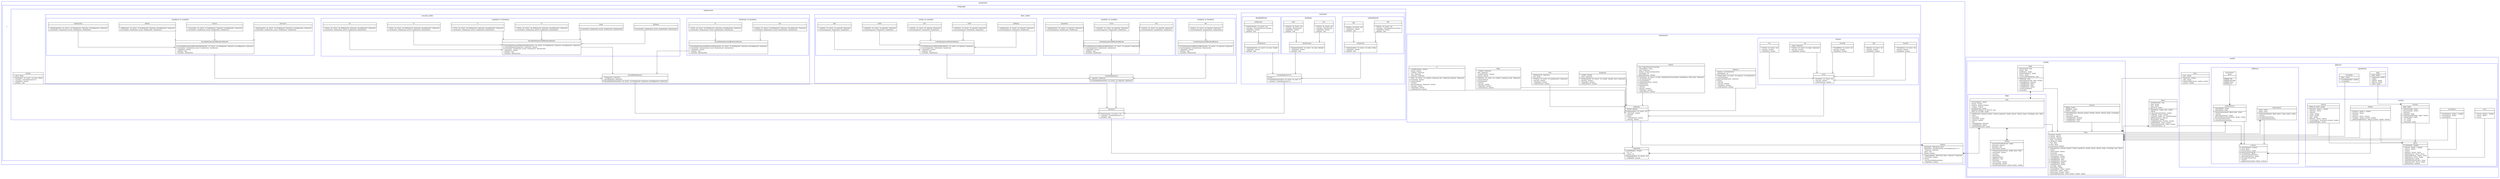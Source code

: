 #!/usr/local/bin/dot
#
# Class diagram 
# Generated by UMLGraph version R5_6 (http://www.umlgraph.org/)
#

digraph G {
	edge [weight=1.2, fontname="Helvetica",fontsize=10,labelfontname="Helvetica",labelfontsize=10];
	node [fontname="Helvetica",fontsize=10,shape=plaintext];
	splines = ortho;
	//size="16.0, 22.5";
	nodesep=1;
	ranksep=0.3;

	// EXAMPLES
	// //world.entity.Bullet extends world.entity.Entity
	// c15575:p -> c15576:p [dir=back,arrowhead=empty];

	// //world.entity.ship.Ship implements model.IShip
	// c15485:p -> c15578:p [dir=back,arrowhead=empty,style=dashed];

	// // model.programs.Program NAVASSOC world.entity.ship.Ship
	// c15492:p -> c15578:p [taillabel="", label="", headlabel="", fontname="Helvetica", fontcolor="black", fontsize=10.0, color="black", arrowhead=open];

	// NODES
 subgraph cluster_world {
                label = "world";
		color = "blue";

	// world.World
	world [label=<<table title="world.World" border="0" cellborder="1" cellspacing="0" cellpadding="2" port="p" href="./World.html">
		<tr><td><table border="0" cellspacing="0" cellpadding="1">
<tr><td align="center" balign="center"> World </td></tr>
		</table></td></tr>
		<tr><td><table border="0" cellspacing="0" cellpadding="1">
<tr><td align="left" balign="left"> - serialVersionUID : long </td></tr>
<tr><td align="left" balign="left"> - xSize : double </td></tr>
<tr><td align="left" balign="left"> - ySize : double </td></tr>
<tr><td align="left" balign="left"> - gameTime : double </td></tr>
		</table></td></tr>
		<tr><td><table border="0" cellspacing="0" cellpadding="1">
<tr><td align="left" balign="left"> + World(xSize : double, ySize : double) </td></tr>
<tr><td align="left" balign="left"> + World() </td></tr>
<tr><td align="left" balign="left"> # advanceGameTime(time : double) </td></tr>
<tr><td align="left" balign="left"> + add(entity : Entity) : boolean </td></tr>
<tr><td align="left" balign="left"> + evolve(dt : double, coll : CollisionListener) </td></tr>
<tr><td align="left" balign="left"> - getNextCollision() : Collision </td></tr>
<tr><td align="left" balign="left"> - advanceAll(dt : double) </td></tr>
<tr><td align="left" balign="left"> + isInWorld(position : Position) : boolean </td></tr>
<tr><td align="left" balign="left"> - isInWorld(entity : Entity) : boolean </td></tr>
<tr><td align="left" balign="left"> - isSpaceForEntity(entity : Entity) : boolean </td></tr>
<tr><td align="left" balign="left"> + numberOfEntities() : int </td></tr>
		</table></td></tr>
		</table>>, URL="./World.html", fontname="Helvetica", fontcolor="black", fontsize=10.0];
 subgraph cluster_entity {
                label = "entity";
		color = blue;

	// world.entity.Entity
	entity [label=<<table title="world.entity.Entity" border="0" cellborder="1" cellspacing="0" cellpadding="2" port="p" href="../Entity.html">
		<tr><td><table border="0" cellspacing="0" cellpadding="1">
<tr><td align="center" balign="center"> <font face = "Helvetica-Oblique">Entity </font></td></tr>
		</table></td></tr>
		<tr><td><table border="0" cellspacing="0" cellpadding="1">
<tr><td align="left" balign="left"> # position : Position </td></tr>
<tr><td align="left" balign="left"> # velocity : Velocity </td></tr>
<tr><td align="left" balign="left"> # direction : Direction </td></tr>
<tr><td align="left" balign="left"> - shape : CircleShape </td></tr>
<tr><td align="left" balign="left"> # speedLimit : double </td></tr>
<tr><td align="left" balign="left"> - mass : Mass </td></tr>
<tr><td align="left" balign="left"> # world : World </td></tr>
<tr><td align="left" balign="left"> # isTerminated : boolean </td></tr>
		</table></td></tr>
		<tr><td><table border="0" cellspacing="0" cellpadding="1">
<tr><td align="left" balign="left"> + Entity(direction : Direction, position : Position, speedLimit : double, velocity : Velocity, shape : CircleShape, mass : Mass) </td></tr>
<tr><td align="left" balign="left"> + Entity() </td></tr>
<tr><td align="left" balign="left"> + isTerminated() : boolean </td></tr>
<tr><td align="left" balign="left"> + terminate() </td></tr>
<tr><td align="left" balign="left"> + advance(dt : double) </td></tr>
<tr><td align="left" balign="left"> + move(duration : double) </td></tr>
<tr><td align="left" balign="left"> + collideWith(that : Entity) </td></tr>
<tr><td align="left" balign="left"> # collideWith(that : Ship) </td></tr>
<tr><td align="left" balign="left"> # collideWith(that : Asteroid) </td></tr>
<tr><td align="left" balign="left"> # collideWith(that : Bullet) </td></tr>
<tr><td align="left" balign="left"> + collideWith(that : Border) </td></tr>
<tr><td align="left" balign="left"> + turn(angle : Angle) </td></tr>
<tr><td align="left" balign="left"> + bounce(that : Entity) </td></tr>
<tr><td align="left" balign="left"> + overlapsWith(e : Entity) : boolean </td></tr>
<tr><td align="left" balign="left"> + distanceTo(e : Entity) : double </td></tr>
<tr><td align="left" balign="left"> + distanceTo(p : Position) : double </td></tr>
<tr><td align="left" balign="left"> + distanceBetween(other : Entity, duration : double) : double </td></tr>
		</table></td></tr>
		</table>>, URL="../Entity.html", fontname="Helvetica", fontcolor="black", fontsize=10.0];

	// world.entity.Asteroid
	asteroid [label=<<table title="world.entity.Asteroid" border="0" cellborder="1" cellspacing="0" cellpadding="2" port="p" href="./Asteroid.html">
		<tr><td><table border="0" cellspacing="0" cellpadding="1">
<tr><td align="center" balign="center"> Asteroid </td></tr>
		</table></td></tr>
		<tr><td><table border="0" cellspacing="0" cellpadding="1">
<tr><td align="left" balign="left"> - PERIOD : double </td></tr>
<tr><td align="left" balign="left"> - HARDNESS : double </td></tr>
<tr><td align="left" balign="left"> - DENSITY : double </td></tr>
		</table></td></tr>
		<tr><td><table border="0" cellspacing="0" cellpadding="1">
<tr><td align="left" balign="left"> + Asteroid(direction : Direction, position : Position, velocity : Velocity, shape : CircleShape) </td></tr>
<tr><td align="left" balign="left"> + terminate() </td></tr>
<tr><td align="left" balign="left"> + advance(dt : double) </td></tr>
<tr><td align="left" balign="left"> + collideWith(that : Asteroid) </td></tr>
<tr><td align="left" balign="left"> + collideWith(that : Bullet) </td></tr>
<tr><td align="left" balign="left"> + collideWith(that : Ship) </td></tr>
		</table></td></tr>
		</table>>, URL="./Asteroid.html", fontname="Helvetica", fontcolor="black", fontsize=10.0];

		// world.entity.Bullet
	bullet [label=<<table title="world.entity.Bullet" border="0" cellborder="1" cellspacing="0" cellpadding="2" port="p" href="../Bullet.html">
		<tr><td><table border="0" cellspacing="0" cellpadding="1">
<tr><td align="center" balign="center"> Bullet </td></tr>
		</table></td></tr>
		<tr><td><table border="0" cellspacing="0" cellpadding="1">
<tr><td align="left" balign="left"> - bounceCounter : byte </td></tr>
<tr><td align="left" balign="left"> - shooter : Ship </td></tr>
<tr><td align="left" balign="left"> - bulletRadius : double </td></tr>
<tr><td align="left" balign="left"> - bulletInitialVelocity : double </td></tr>
<tr><td align="left" balign="left"> - density : double </td></tr>
<tr><td align="left" balign="left"> + maximumBorderBounces : byte </td></tr>

</table></td></tr>
		<tr><td><table border="0" cellspacing="0" cellpadding="1">
<tr><td align="left" balign="left"> + Bullet(ship : Ship) </td></tr>
<tr><td align="left" balign="left"> - getInitialPosition(ship : Ship) : Position </td></tr>
<tr><td align="left" balign="left"> + collideWith(that : Asteroid) </td></tr>
<tr><td align="left" balign="left"> + collideWith(that : Bullet) </td></tr>
<tr><td align="left" balign="left"> + collideWith(that : Ship) </td></tr>
<tr><td align="left" balign="left"> + collideWith(that : Border) </td></tr>
<tr><td align="left" balign="left"> + unlinkFromShooter() </td></tr>
<tr><td align="left" balign="left"> + terminate() </td></tr>
		</table></td></tr>
		</table>>, URL="../Bullet.html", fontname="Helvetica", fontcolor="black", fontsize=10.0];

 subgraph cluster_ship {
                label = "ship";
		color = blue;

		// world.entity.ship.Thruster
	thruster [label=<<table title="world.entity.ship.Thruster" border="0" cellborder="1" cellspacing="0" cellpadding="2" port="p" href="./Thruster.html">
		<tr><td><table border="0" cellspacing="0" cellpadding="1">
<tr><td align="center" balign="center"> Thruster </td></tr>
		</table></td></tr>
		<tr><td><table border="0" cellspacing="0" cellpadding="1">
<tr><td align="left" balign="left"> - maximumThrustPerSecond : double </td></tr>
<tr><td align="left" balign="left"> - isActivated : boolean </td></tr>
<tr><td align="left" balign="left"> - ownerShip : Ship </td></tr>
<tr><td align="left" balign="left"> - isTerminated : boolean </td></tr>
		</table></td></tr>
		<tr><td><table border="0" cellspacing="0" cellpadding="1">
<tr><td align="left" balign="left"> + Thruster(maximumThrust : double, owner : Ship) </td></tr>
<tr><td align="left" balign="left"> + isActivated() : boolean </td></tr>
<tr><td align="left" balign="left"> + activate() </td></tr>
<tr><td align="left" balign="left"> + deactivate() </td></tr>
<tr><td align="left" balign="left"> + toggleActivation() </td></tr>
<tr><td align="left" balign="left"> + getOwner() : Ship </td></tr>
<tr><td align="left" balign="left"> + terminate() </td></tr>
<tr><td align="left" balign="left"> + isTerminated() : boolean </td></tr>
<tr><td align="left" balign="left"> + thrust(duration : double) </td></tr>
<tr><td align="left" balign="left"> + thrust(thrustPerSecond : double, duration : double) </td></tr>
		</table></td></tr>
		</table>>, URL="./Thruster.html", fontname="Helvetica", fontcolor="black", fontsize=10.0];
		
	// world.entity.ship.Ship
	ship [label=<<table title="world.entity.ship.Ship" border="0" cellborder="1" cellspacing="0" cellpadding="2" port="p" href="./Ship.html">
		<tr><td><table border="0" cellspacing="0" cellpadding="1">
<tr><td align="center" balign="center"> Ship </td></tr>
		</table></td></tr>
		<tr><td><table border="0" cellspacing="0" cellpadding="1">
<tr><td align="left" balign="left"> - minimumRadius : double </td></tr>
<tr><td align="left" balign="left"> - thruster : Thruster </td></tr>
<tr><td align="left" balign="left"> - bulletList : ArrayList&lt;Bullet&gt; </td></tr>
<tr><td align="left" balign="left"> ~ program : Program </td></tr>
<tr><td align="left" balign="left"> - thrustPerSecond : double </td></tr>
<tr><td align="left" balign="left"> - MAXIMUM_AMOUNT_OF_BULLETS : byte </td></tr>
<tr><td align="left" balign="left"> - SPEED_OF_ACTIONS : double </td></tr>
		</table></td></tr>
		<tr><td><table border="0" cellspacing="0" cellpadding="1">
<tr><td align="left" balign="left"> + Ship(direction : Direction, position : Position, speedLimit : double, velocity : Velocity, shape : CircleShape, mass : Mass) </td></tr>
<tr><td align="left" balign="left"> + Ship() </td></tr>
<tr><td align="left" balign="left"> + terminate() </td></tr>
<tr><td align="left" balign="left"> + advance(dt : double) </td></tr>
<tr><td align="left" balign="left"> + canFire() : boolean </td></tr>
<tr><td align="left" balign="left"> + fire() </td></tr>
<tr><td align="left" balign="left"> + collideWith(that : Asteroid) </td></tr>
<tr><td align="left" balign="left"> + collideWith(that : Bullet) </td></tr>
<tr><td align="left" balign="left"> + getThrustPerSecond() : double </td></tr>
		</table></td></tr>
		</table>>, URL="./Ship.html", fontname="Helvetica", fontcolor="black", fontsize=10.0];
}
}

subgraph cluster_physics {
                label = "physics";
		color = blue;
		
subgraph cluster_vector {
                label = "vector";
		color = blue;

		// world.physics.vector.Force
	force [label=<<table title="world.physics.vector.Force" border="0" cellborder="1" cellspacing="0" cellpadding="2" port="p" href="./Force.html">
		<tr><td><table border="0" cellspacing="0" cellpadding="1">
<tr><td align="center" balign="center"> Force </td></tr>
		</table></td></tr>
		<tr><td><table border="0" cellspacing="0" cellpadding="1">
<tr><td align="left" balign="left">  </td></tr>
		</table></td></tr>
		<tr><td><table border="0" cellspacing="0" cellpadding="1">
<tr><td align="left" balign="left"> + Force(x : double, y : double) </td></tr>
<tr><td align="left" balign="left"> + Force(v : Vector) </td></tr>
<tr><td align="left" balign="left"> + Force() </td></tr>
		</table></td></tr>
		</table>>, URL="./Force.html", fontname="Helvetica", fontcolor="black", fontsize=10.0];
		
	// world.physics.vector.Acceleration
	acceleration [label=<<table title="world.physics.vector.Acceleration" border="0" cellborder="1" cellspacing="0" cellpadding="2" port="p" href="./Acceleration.html">
		<tr><td><table border="0" cellspacing="0" cellpadding="1">
<tr><td align="center" balign="center"> Acceleration </td></tr>
		</table></td></tr>
		<tr><td><table border="0" cellspacing="0" cellpadding="1">
<tr><td align="left" balign="left">  </td></tr>
		</table></td></tr>
		<tr><td><table border="0" cellspacing="0" cellpadding="1">
<tr><td align="left" balign="left"> + Acceleration(x : double, y : double) </td></tr>
<tr><td align="left" balign="left"> + Acceleration(v : Vector) </td></tr>
<tr><td align="left" balign="left"> + Acceleration() </td></tr>
		</table></td></tr>
		</table>>, URL="./Acceleration.html", fontname="Helvetica", fontcolor="black", fontsize=10.0];
	// world.physics.vector.Direction
	direction [label=<<table title="world.physics.vector.Direction" border="0" cellborder="1" cellspacing="0" cellpadding="2" port="p" href="./Direction.html">
		<tr><td><table border="0" cellspacing="0" cellpadding="1">
<tr><td align="center" balign="center"> Direction </td></tr>
		</table></td></tr>
		<tr><td><table border="0" cellspacing="0" cellpadding="1">
<tr><td align="left" balign="left"> - angle : Angle </td></tr>
		</table></td></tr>
		<tr><td><table border="0" cellspacing="0" cellpadding="1">
<tr><td align="left" balign="left"> + Direction(angle : Angle) </td></tr>
<tr><td align="left" balign="left"> + Direction(angle : double) </td></tr>
<tr><td align="left" balign="left"> + Direction() </td></tr>
<tr><td align="left" balign="left"> + getAngle() : Angle </td></tr>
<tr><td align="left" balign="left"> # canHaveAsAngle(angle : Angle) : boolean </td></tr>
<tr><td align="left" balign="left"> + setAngle(angle : Angle) </td></tr>
<tr><td align="left" balign="left"> + _X() : double </td></tr>
<tr><td align="left" balign="left"> + _Y() : double </td></tr>
<tr><td align="left" balign="left"> + rotate(angle : Angle) </td></tr>
		</table></td></tr>
		</table>>, URL="./Direction.html", fontname="Helvetica", fontcolor="black", fontsize=10.0];
	// world.physics.vector.Velocity
	velocity [label=<<table title="world.physics.vector.Velocity" border="0" cellborder="1" cellspacing="0" cellpadding="2" port="p" href="./Velocity.html">
		<tr><td><table border="0" cellspacing="0" cellpadding="1">
<tr><td align="center" balign="center"> Velocity </td></tr>
		</table></td></tr>
		<tr><td><table border="0" cellspacing="0" cellpadding="1">
<tr><td align="left" balign="left"> - SPEED_OF_LIGHT : double </td></tr>
		</table></td></tr>
		<tr><td><table border="0" cellspacing="0" cellpadding="1">
<tr><td align="left" balign="left"> + Velocity(x : double, y : double) </td></tr>
<tr><td align="left" balign="left"> + Velocity(v : Vector) </td></tr>
<tr><td align="left" balign="left"> + Velocity() </td></tr>
<tr><td align="left" balign="left"> + setX(x : double) </td></tr>
<tr><td align="left" balign="left"> + setY(y : double) </td></tr>
<tr><td align="left" balign="left"> + get() : double </td></tr>
<tr><td align="left" balign="left"> + getSum(v : Vector) : Velocity </td></tr>
<tr><td align="left" balign="left"> + accelerateBy(a : Acceleration, duration : double) </td></tr>
<tr><td align="left" balign="left"> + getSpeedOfLight() : double </td></tr>
		</table></td></tr>
		</table>>, URL="./Velocity.html", fontname="Helvetica", fontcolor="black", fontsize=10.0];
	// world.physics.vector.Position
	position [label=<<table title="world.physics.vector.Position" border="0" cellborder="1" cellspacing="0" cellpadding="2" port="p" href="./Position.html">
		<tr><td><table border="0" cellspacing="0" cellpadding="1">
<tr><td align="center" balign="center"> Position </td></tr>
		</table></td></tr>
		<tr><td><table border="0" cellspacing="0" cellpadding="1">
<tr><td align="left" balign="left">  </td></tr>
		</table></td></tr>
		<tr><td><table border="0" cellspacing="0" cellpadding="1">
<tr><td align="left" balign="left"> + Position(x : double, y : double) </td></tr>
<tr><td align="left" balign="left"> + Position(v : Vector) </td></tr>
<tr><td align="left" balign="left"> + Position() </td></tr>
<tr><td align="left" balign="left"> + getSum(v : Vector) : Position </td></tr>
<tr><td align="left" balign="left"> + moveBy(v : Velocity, duration : double) </td></tr>
<tr><td align="left" balign="left"> + getPositionAfterMove(v : Velocity, duration : double) : Position </td></tr>
		</table></td></tr>
		</table>>, URL="./Position.html", fontname="Helvetica", fontcolor="black", fontsize=10.0];
	// world.physics.vector.Vector
	vector [label=<<table title="world.physics.vector.Vector" border="0" cellborder="1" cellspacing="0" cellpadding="2" port="p" href="./Vector.html">
		<tr><td><table border="0" cellspacing="0" cellpadding="1">
<tr><td align="center" balign="center"> Vector </td></tr>
		</table></td></tr>
		<tr><td><table border="0" cellspacing="0" cellpadding="1">
<tr><td align="left" balign="left"> # components : double[] </td></tr>
		</table></td></tr>
		<tr><td><table border="0" cellspacing="0" cellpadding="1">
<tr><td align="left" balign="left"> + Vector(x : double, y : double) </td></tr>
<tr><td align="left" balign="left"> + Vector(v : Vector) </td></tr>
<tr><td align="left" balign="left"> + Vector() </td></tr>
<tr><td align="left" balign="left"> + getSum(v : Vector) : Vector </td></tr>
<tr><td align="left" balign="left"> + getDifference(v : Vector) : Vector </td></tr>
<tr><td align="left" balign="left"> + getScaledBy(factor : double) : Vector </td></tr>
<tr><td align="left" balign="left"> + dotProduct(v : Vector) : double </td></tr>
<tr><td align="left" balign="left"> + getMagnitude() : double </td></tr>
<tr><td align="left" balign="left"> + getUnitVectorInDirection() : Vector </td></tr>
<tr><td align="left" balign="left"> + getDistanceTo(v : Vector) : double </td></tr>
<tr><td align="left" balign="left"> + getQuadrant() : Quadrant </td></tr>
		</table></td></tr>
		</table>>, URL="./Vector.html", fontname="Helvetica", fontcolor="black", fontsize=10.0];
}

subgraph cluster_geometry {
	 label = "geometry";
		// world.physics.geometry.Angle
	angle [label=<<table title="world.physics.geometry.Angle" border="0" cellborder="1" cellspacing="0" cellpadding="2" port="p" href="./Angle.html">
		<tr><td><table border="0" cellspacing="0" cellpadding="1">
<tr><td align="center" balign="center"> Angle </td></tr>
		</table></td></tr>
		<tr><td><table border="0" cellspacing="0" cellpadding="1">
<tr><td align="left" balign="left"> - angle : double </td></tr>
		</table></td></tr>
		<tr><td><table border="0" cellspacing="0" cellpadding="1">
<tr><td align="left" balign="left"> + Angle(angle : double) </td></tr>
<tr><td align="left" balign="left"> + Angle() </td></tr>
<tr><td align="left" balign="left"> + getSin() : double </td></tr>
<tr><td align="left" balign="left"> + getCos() : double </td></tr>
<tr><td align="left" balign="left"> + add(a : Angle) </td></tr>
		</table></td></tr>
		</table>>, URL="./Angle.html", fontname="Helvetica", fontcolor="black", fontsize=10.0];
	// world.physics.geometry.CircleShape
	shape [label=<<table title="world.physics.geometry.CircleShape" border="0" cellborder="1" cellspacing="0" cellpadding="2" port="p" href="./CircleShape.html">
		<tr><td><table border="0" cellspacing="0" cellpadding="1">
<tr><td align="center" balign="center"> CircleShape </td></tr>
		</table></td></tr>
		<tr><td><table border="0" cellspacing="0" cellpadding="1">
<tr><td align="left" balign="left"> - radius : double </td></tr>
		</table></td></tr>
		<tr><td><table border="0" cellspacing="0" cellpadding="1">
<tr><td align="left" balign="left"> + CircleShape(radius : double) </td></tr>
<tr><td align="left" balign="left"> + CircleShape() </td></tr>
		</table></td></tr>
		</table>>, URL="./CircleShape.html", fontname="Helvetica", fontcolor="black", fontsize=10.0];
}	
	// world.physics.Mass
	mass [label=<<table title="world.physics.Mass" border="0" cellborder="1" cellspacing="0" cellpadding="2" port="p" href="./Mass.html">
		<tr><td><table border="0" cellspacing="0" cellpadding="1">
<tr><td align="center" balign="center"> Mass </td></tr>
		</table></td></tr>
		<tr><td><table border="0" cellspacing="0" cellpadding="1">
<tr><td align="left" balign="left"> - mass : double </td></tr>
		</table></td></tr>
		<tr><td><table border="0" cellspacing="0" cellpadding="1">
<tr><td align="left" balign="left"> + Mass(mass : double) </td></tr>
<tr><td align="left" balign="left"> + get() : double </td></tr>
<tr><td align="left" balign="left"> # canHaveAsMass(mass : double) : boolean </td></tr>
<tr><td align="left" balign="left"> - set(mass : double) </td></tr>
		</table></td></tr>
		</table>>, URL="./Mass.html", fontname="Helvetica", fontcolor="black", fontsize=10.0];

subgraph cluster_collision {

	 label = "collision";
	// world.physics.collision.Collision
	collision [label=<<table title="world.physics.collision.Collision" border="0" cellborder="1" cellspacing="0" cellpadding="2" port="p" href="./Collision.html">
		<tr><td><table border="0" cellspacing="0" cellpadding="1">
<tr><td align="center" balign="center"><font face="Helvetica-Oblique"> Collision </font></td></tr>
		</table></td></tr>
		<tr><td><table border="0" cellspacing="0" cellpadding="1">
<tr><td align="left" balign="left"> # collisionPosition : Position </td></tr>
<tr><td align="left" balign="left"> # world : World </td></tr>
<tr><td align="left" balign="left"> # timeToCollision : double </td></tr>
		</table></td></tr>
		<tr><td><table border="0" cellspacing="0" cellpadding="1">
<tr><td align="left" balign="left"> # Collision(world : World) </td></tr>
<tr><td align="left" balign="left"><font face="Helvetica-Oblique" point-size="10.0"> # calculateCollisionPosition() </font></td></tr>
<tr><td align="left" balign="left"> + getTimeToCollision() : double </td></tr>
<tr><td align="left" balign="left"><font face="Helvetica-Oblique" point-size="10.0"> # calculateCollisionTime() </font></td></tr>
<tr><td align="left" balign="left"><font face="Helvetica-Oblique" point-size="10.0"> + resolve() </font></td></tr>
<tr><td align="left" balign="left"> + getNextCollision(world : World) : Collision </td></tr>
		</table></td></tr>
		</table>>, URL="./Collision.html", fontname="Helvetica", fontcolor="black", fontsize=10.0];
	// world.physics.collision.BorderCollision
	bordercollision [label=<<table title="world.physics.collision.BorderCollision" border="0" cellborder="1" cellspacing="0" cellpadding="2" port="p" href="./BorderCollision.html">
		<tr><td><table border="0" cellspacing="0" cellpadding="1">
<tr><td align="center" balign="center"> BorderCollision </td></tr>
		</table></td></tr>
		<tr><td><table border="0" cellspacing="0" cellpadding="1">
<tr><td align="left" balign="left"> - collisionBorder : Border </td></tr>
<tr><td align="left" balign="left"> - collisionEntity : Entity </td></tr>
		</table></td></tr>
		<tr><td><table border="0" cellspacing="0" cellpadding="1">
<tr><td align="left" balign="left"> + BorderCollision(world : World, entity : Entity) </td></tr>
<tr><td align="left" balign="left"> + resolve() </td></tr>
<tr><td align="left" balign="left"> + getTimeToCollision() : double </td></tr>
<tr><td align="left" balign="left"> - getTimeToBorderCollision(border : Border) : double </td></tr>
<tr><td align="left" balign="left"> # calculateCollisionTime() </td></tr>
<tr><td align="left" balign="left"> # calculateCollisionPosition() </td></tr>
		</table></td></tr>
		</table>>, URL="./BorderCollision.html", fontname="Helvetica", fontcolor="black", fontsize=10.0];

	// world.physics.collision.EntityCollision
	entitycollision [label=<<table title="world.physics.collision.EntityCollision" border="0" cellborder="1" cellspacing="0" cellpadding="2" port="p" href="./EntityCollision.html">
		<tr><td><table border="0" cellspacing="0" cellpadding="1">
<tr><td align="center" balign="center"> EntityCollision </td></tr>
		</table></td></tr>
		<tr><td><table border="0" cellspacing="0" cellpadding="1">
<tr><td align="left" balign="left"> - entity1 : Entity </td></tr>
<tr><td align="left" balign="left"> - entity2 : Entity </td></tr>
		</table></td></tr>
		<tr><td><table border="0" cellspacing="0" cellpadding="1">
<tr><td align="left" balign="left"> + EntityCollision(world : World, entity1 : Entity, entity2 : Entity) </td></tr>
<tr><td align="left" balign="left"> + resolve() </td></tr>
<tr><td align="left" balign="left"> # calculateCollisionTime() </td></tr>
<tr><td align="left" balign="left"> # calculateCollisionPosition() </td></tr>
		</table></td></tr>
		</table>>, URL="./EntityCollision.html", fontname="Helvetica", fontcolor="black", fontsize=10.0];
		
	// world.physics.collision.Border
	border [label=<<table title="world.physics.collision.Border" border="0" cellborder="1" cellspacing="0" cellpadding="2" port="p" href="./Border.html">
		<tr><td><table border="0" cellspacing="0" cellpadding="1">
<tr><td align="center" balign="center"> &#171;enumeration&#187; </td></tr>
<tr><td align="center" balign="center"> Border </td></tr>
		</table></td></tr>
		<tr><td><table border="0" cellspacing="0" cellpadding="1">
<tr><td align="left" balign="left">  </td></tr>
		</table></td></tr>
		<tr><td><table border="0" cellspacing="0" cellpadding="1">
<tr><td align="left" balign="left"> BORDER_TOP </td></tr>
<tr><td align="left" balign="left"> BORDER_BOTTOM </td></tr>
<tr><td align="left" balign="left"> BORDER_RIGHT </td></tr>
<tr><td align="left" balign="left"> BORDER_LEFT </td></tr>
		</table></td></tr>
		</table>>, URL="./Border.html", fontname="Helvetica", fontcolor="black", fontsize=10.0];
}
}

	//Entity
	entity:p -> world:p [taillabel="", label="", headlabel="", fontname="Helvetica", fontcolor="black", fontsize=10.0, color="black", arrowhead=open,arrowtail=open,dir ="both"];
	entity:p -> entitycollision:p [taillabel="", label="", headlabel="", fontname="Helvetica", fontcolor="black", fontsize=10.0, color="black", arrowhead=open,arrowtail=open];
	entity:p -> bordercollision:p [taillabel="", label="", headlabel="", fontname="Helvetica", fontcolor="black", fontsize=10.0, color="black", arrowhead=open,arrowtail=open];

	//Ship
	ship:p -> entity:p [arrowhead=empty];
	ship:p -> thruster:p [taillabel="", label="", headlabel="", fontname="Helvetica", fontcolor="black", fontsize=10.0, color="black", arrowhead=open, arrowtail=open, dir="both"];
	//Thruster

	//Asteroid
	asteroid:p -> entity:p [arrowhead=empty];

	//Bullet
	bullet:p -> entity:p [arrowhead=empty];
	bullet:p -> ship:p [taillabel="", label="", headlabel="", fontname="Helvetica", fontcolor="black", fontsize=10.0, color="black", arrowhead=open,arrowtail=open, dir="both"];

	//Mass
	mass:p -> entity:p [taillabel="", label="", headlabel="", fontname="Helvetica", fontcolor="black", fontsize=10.0, color="black", arrowhead=open,arrowtail=open];
	
	//Shape
	shape:p -> entity:p [taillabel="", label="", headlabel="", fontname="Helvetica", fontcolor="black", fontsize=10.0, color="black", arrowhead=open,arrowtail=open];
	
	//Vector

	//Position
	position:p -> vector:p [arrowhead=empty];
	position:p -> collision:p [taillabel="", label="", headlabel="", fontname="Helvetica", fontcolor="black", fontsize=10.0, color="black", arrowhead=open];
	position:p -> entity:p [taillabel="", label="", headlabel="", fontname="Helvetica", fontcolor="black", fontsize=10.0, color="black", arrowhead=open,arrowtail=open];


	//Direction
	direction:p -> vector:p [arrowhead=empty];
	direction:p -> entity:p [taillabel="", label="", headlabel="", fontname="Helvetica", fontcolor="black", fontsize=10.0, color="black", arrowhead=open,arrowtail=open];
	//Angle
	angle:p -> direction:p [taillabel="", label="", headlabel="", fontname="Helvetica", fontcolor="black", fontsize=10.0, color="black", arrowhead=open,arrowtail=open];


	//Velocity
	velocity:p -> vector:p [arrowhead=empty];
	velocity:p -> entity:p [taillabel="", label="", headlabel="", fontname="Helvetica", fontcolor="black", fontsize=10.0, color="black", arrowhead=open,arrowtail=open];


	//Acceleration
	acceleration:p -> vector:p [arrowhead=empty];
	acceleration:p -> entity:p [taillabel="", label="", headlabel="", fontname="Helvetica", fontcolor="black", fontsize=10.0, color="black", arrowhead=open,arrowtail=open];

	//Force
	force:p -> vector:p [arrowhead=empty];

	//World
	world:p -> collision:p [taillabel="", label="", headlabel="", fontname="Helvetica", fontcolor="black", fontsize=10.0, color="black", arrowhead=open,arrowtail=open];


	//Collision
	//BorderCollision
	bordercollision:p -> collision:p [arrowhead=empty];
	//EntityCollision
	entitycollision:p -> collision:p [arrowhead=empty];
	//Border
	border:p -> bordercollision:p [taillabel="", label="", headlabel="", fontname="Helvetica", fontcolor="black", fontsize=10.0, color="black", arrowhead=open];

	}
subgraph cluster_programs {
color = blue;
label ="programs"

	// model.programs.Program
	program [label=<<table title="model.programs.Program" border="0" cellborder="1" cellspacing="0" cellpadding="2" port="p" href="../../../model/programs/Program.html">
		<tr><td><table border="0" cellspacing="0" cellpadding="1">
<tr><td align="center" balign="center"> Program </td></tr>
		</table></td></tr>
		<tr><td><table border="0" cellspacing="0" cellpadding="1">
<tr><td align="left" balign="left"> - globalTypes : Map&lt;String, Type&gt; </td></tr>
<tr><td align="left" balign="left"> - globalValues : HashMap&lt;String, ConstantExpression&lt;?&gt;&gt; </td></tr>
<tr><td align="left" balign="left"> ~ statement : Statement </td></tr>
<tr><td align="left" balign="left"> - owner : Ship </td></tr>
<tr><td align="left" balign="left"> - finished : boolean </td></tr>
		</table></td></tr>
		<tr><td><table border="0" cellspacing="0" cellpadding="1">
<tr><td align="left" balign="left"> + Program(globals : Map&lt;String, Type&gt;, statement : Statement) </td></tr>
<tr><td align="left" balign="left"> + isFinished() : boolean </td></tr>
<tr><td align="left" balign="left"> # finish() </td></tr>
<tr><td align="left" balign="left"> + executeUntilAfterNextAction() </td></tr>
<tr><td align="left" balign="left"> + isTypeSafe() : boolean </td></tr>
		</table></td></tr>
		</table>>, URL="../../../model/programs/Program.html", fontname="Helvetica", fontcolor="black", fontsize=10.0];

		program:p -> programpart:p [taillabel="", label="", headlabel="", fontname="Helvetica", fontcolor="black", fontsize=10.0, color="black", arrowhead=open, arrowtail=open];
	statement:p -> program:p [taillabel="", label="", headlabel="", fontname="Helvetica", fontcolor="black", fontsize=10.0, color="black", arrowhead=open, arrowtail=open];

subgraph cluster_language {
color = blue;
label ="language"
	programpart [label=<<table title="model.programs.parsing.language.ProgramPart" border="0" cellborder="1" cellspacing="0" cellpadding="2" port="p" href="../ProgramPart.html">
		<tr><td><table border="0" cellspacing="0" cellpadding="1">
<tr><td align="center" balign="center"><font face="Helvetica-Oblique"> ProgramPart </font></td></tr>
		</table></td></tr>
		<tr><td><table border="0" cellspacing="0" cellpadding="1">
<tr><td align="left" balign="left"> # parentProgram : Program </td></tr>
<tr><td align="left" balign="left"> ~ line : int </td></tr>
<tr><td align="left" balign="left"> ~ column : int </td></tr>
		</table></td></tr>
		<tr><td><table border="0" cellspacing="0" cellpadding="1">
<tr><td align="left" balign="left"> # ProgramPart(line : int, column : int) </td></tr>
<tr><td align="left" balign="left"><font face="Helvetica-Oblique" point-size="10.0"> + isTypeSafe() : boolean </font></td></tr>
		</table></td></tr>
		</table>>, URL="../ProgramPart.html", fontname="Helvetica", fontcolor="black", fontsize=10.0];

subgraph cluster_expression {
color = blue;
label ="expression"
	// model.programs.parsing.language.expression.Variable
	variable [label=<<table title="model.programs.parsing.language.expression.Variable" border="0" cellborder="1" cellspacing="0" cellpadding="2" port="p" href="./Variable.html">
		<tr><td><table border="0" cellspacing="0" cellpadding="1">
<tr><td align="center" balign="center"> Variable </td></tr>
		</table></td></tr>
		<tr><td><table border="0" cellspacing="0" cellpadding="1">
<tr><td align="left" balign="left"> ~ name : String </td></tr>
		</table></td></tr>
		<tr><td><table border="0" cellspacing="0" cellpadding="1">
<tr><td align="left" balign="left"> + Variable(line : int, column : int, name : String) </td></tr>
<tr><td align="left" balign="left"> + evaluate() : ConstantExpression&lt;?&gt; </td></tr>
<tr><td align="left" balign="left"> + isTypeSafe() : boolean </td></tr>
<tr><td align="left" balign="left"> + getType() : Type </td></tr>
		</table></td></tr>
		</table>>, URL="./Variable.html", fontname="Helvetica", fontcolor="black", fontsize=10.0];

	// model.programs.parsing.language.expression.Expression
	expression [label=<<table title="model.programs.parsing.language.expression.Expression" border="0" cellborder="1" cellspacing="0" cellpadding="2" port="p" href="./Expression.html">
		<tr><td><table border="0" cellspacing="0" cellpadding="1">
<tr><td align="center" balign="center"><font face="Helvetica-Oblique"> Expression </font></td></tr>
		</table></td></tr>
		<tr><td><table border="0" cellspacing="0" cellpadding="1">
<tr><td align="left" balign="left">  </td></tr>
		</table></td></tr>
		<tr><td><table border="0" cellspacing="0" cellpadding="1">
<tr><td align="left" balign="left"> # Expression(line : int, column : int) </td></tr>
<tr><td align="left" balign="left"><font face="Helvetica-Oblique" point-size="10.0"> + evaluate() : ConstantExpression&lt;?&gt; </font></td></tr>
<tr><td align="left" balign="left"><font face="Helvetica-Oblique" point-size="10.0"> + getType() : Type </font></td></tr>
		</table></td></tr>
		</table>>, URL="./Expression.html", fontname="Helvetica", fontcolor="black", fontsize=10.0];

		subgraph cluster_constexp {
		label = "constant";
		color = blue;
	// model.programs.parsing.language.expression.constant.ConstantExpression<T>
	constantexpression [label=<<table title="model.programs.parsing.language.expression.constant.ConstantExpression" border="0" cellborder="1" cellspacing="0" cellpadding="2" port="p" href="./constant/ConstantExpression.html">
		<tr><td><table border="0" cellspacing="0" cellpadding="1">
<tr><td align="center" balign="center"><font face="Helvetica-Oblique"> ConstantExpression&lt;T&gt; </font></td></tr>
		</table></td></tr>
		<tr><td><table border="0" cellspacing="0" cellpadding="1">
<tr><td align="left" balign="left"> # value : T </td></tr>
		</table></td></tr>
		<tr><td><table border="0" cellspacing="0" cellpadding="1">
<tr><td align="left" balign="left"> # ConstantExpression(line : int, column : int, value : T) </td></tr>
<tr><td align="left" balign="left"> + evaluate() : ConstantExpression&lt;T&gt; </td></tr>
		</table></td></tr>
		</table>>, URL="./constant/ConstantExpression.html", fontname="Helvetica", fontcolor="black", fontsize=10.0];

		subgraph cluster_boolean {
		label = "boolean";
		color = blue;
	// model.programs.parsing.language.expression.constant.literal.BooleanLiteral
	booleanliteral [label=<<table title="model.programs.parsing.language.expression.constant.literal.BooleanLiteral" border="0" cellborder="1" cellspacing="0" cellpadding="2" port="p" href="./literal/BooleanLiteral.html">
		<tr><td><table border="0" cellspacing="0" cellpadding="1">
<tr><td align="center" balign="center"> BooleanLiteral </td></tr>
		</table></td></tr>
		<tr><td><table border="0" cellspacing="0" cellpadding="1">
<tr><td align="left" balign="left">  </td></tr>
		</table></td></tr>
		<tr><td><table border="0" cellspacing="0" cellpadding="1">
<tr><td align="left" balign="left"> + BooleanLiteral(line : int, column : int, value : Boolean) </td></tr>
<tr><td align="left" balign="left"> + isTypeSafe() : boolean </td></tr>
<tr><td align="left" balign="left"> + getType() : Type </td></tr>
		</table></td></tr>
		</table>>, URL="./literal/BooleanLiteral.html", fontname="Helvetica", fontcolor="black", fontsize=10.0];
		// model.programs.parsing.language.expression.constant.True
	true [label=<<table title="model.programs.parsing.language.expression.constant.True" border="0" cellborder="1" cellspacing="0" cellpadding="2" port="p" href="./True.html">
		<tr><td><table border="0" cellspacing="0" cellpadding="1">
<tr><td align="center" balign="center"> True </td></tr>
		</table></td></tr>
		<tr><td><table border="0" cellspacing="0" cellpadding="1">
<tr><td align="left" balign="left">  </td></tr>
		</table></td></tr>
		<tr><td><table border="0" cellspacing="0" cellpadding="1">
<tr><td align="left" balign="left"> + True(line : int, column : int) </td></tr>
<tr><td align="left" balign="left"> + evaluate() : BooleanLiteral </td></tr>
<tr><td align="left" balign="left"> + isTypeSafe() : boolean </td></tr>
<tr><td align="left" balign="left"> + getType() : Type </td></tr>
		</table></td></tr>
		</table>>, URL="./True.html", fontname="Helvetica", fontcolor="black", fontsize=10.0];

		// model.programs.parsing.language.expression.constant.False
	false [label=<<table title="model.programs.parsing.language.expression.constant.False" border="0" cellborder="1" cellspacing="0" cellpadding="2" port="p" href="./False.html">
		<tr><td><table border="0" cellspacing="0" cellpadding="1">
<tr><td align="center" balign="center"> False </td></tr>
		</table></td></tr>
		<tr><td><table border="0" cellspacing="0" cellpadding="1">
<tr><td align="left" balign="left">  </td></tr>
		</table></td></tr>
		<tr><td><table border="0" cellspacing="0" cellpadding="1">
<tr><td align="left" balign="left"> + False(line : int, column : int) </td></tr>
<tr><td align="left" balign="left"> + evaluate() : BooleanLiteral </td></tr>
<tr><td align="left" balign="left"> + isTypeSafe() : boolean </td></tr>
<tr><td align="left" balign="left"> + getType() : Type </td></tr>
		</table></td></tr>
		</table>>, URL="./False.html", fontname="Helvetica", fontcolor="black", fontsize=10.0];

}

subgraph cluster_entity {
label = "entityliteral";
color = blue;
// model.programs.parsing.language.expression.constant.literal.EntityLiteral
	entityliteral [label=<<table title="model.programs.parsing.language.expression.constant.literal.EntityLiteral" border="0" cellborder="1" cellspacing="0" cellpadding="2" port="p" href="./literal/EntityLiteral.html">
		<tr><td><table border="0" cellspacing="0" cellpadding="1">
<tr><td align="center" balign="center"> EntityLiteral </td></tr>
		</table></td></tr>
		<tr><td><table border="0" cellspacing="0" cellpadding="1">
<tr><td align="left" balign="left">  </td></tr>
		</table></td></tr>
		<tr><td><table border="0" cellspacing="0" cellpadding="1">
<tr><td align="left" balign="left"> + EntityLiteral(line : int, column : int, entity : Entity) </td></tr>
<tr><td align="left" balign="left"> + isTypeSafe() : boolean </td></tr>
<tr><td align="left" balign="left"> + getType() : Type </td></tr>
		</table></td></tr>
		</table>>, URL="./literal/EntityLiteral.html", fontname="Helvetica", fontcolor="black", fontsize=10.0];
	// model.programs.parsing.language.expression.constant.Self
	self [label=<<table title="model.programs.parsing.language.expression.constant.Self" border="0" cellborder="1" cellspacing="0" cellpadding="2" port="p" href="./Self.html">
		<tr><td><table border="0" cellspacing="0" cellpadding="1">
<tr><td align="center" balign="center"> Self </td></tr>
		</table></td></tr>
		<tr><td><table border="0" cellspacing="0" cellpadding="1">
<tr><td align="left" balign="left">  </td></tr>
		</table></td></tr>
		<tr><td><table border="0" cellspacing="0" cellpadding="1">
<tr><td align="left" balign="left"> + Self(line : int, column : int) </td></tr>
<tr><td align="left" balign="left"> + evaluate() : ConstantExpression&lt;Entity&gt; </td></tr>
<tr><td align="left" balign="left"> + isTypeSafe() : boolean </td></tr>
<tr><td align="left" balign="left"> + getType() : Type </td></tr>
		</table></td></tr>
		</table>>, URL="./Self.html", fontname="Helvetica", fontcolor="black", fontsize=10.0];

	// model.programs.parsing.language.expression.constant.Null
	null [label=<<table title="model.programs.parsing.language.expression.constant.Null" border="0" cellborder="1" cellspacing="0" cellpadding="2" port="p" href="./Null.html">
		<tr><td><table border="0" cellspacing="0" cellpadding="1">
<tr><td align="center" balign="center"> Null </td></tr>
		</table></td></tr>
		<tr><td><table border="0" cellspacing="0" cellpadding="1">
<tr><td align="left" balign="left">  </td></tr>
		</table></td></tr>
		<tr><td><table border="0" cellspacing="0" cellpadding="1">
<tr><td align="left" balign="left"> + Null(line : int, column : int) </td></tr>
<tr><td align="left" balign="left"> + isTypeSafe() : boolean </td></tr>
<tr><td align="left" balign="left"> + getType() : Type </td></tr>
		</table></td></tr>
		</table>>, URL="./Null.html", fontname="Helvetica", fontcolor="black", fontsize=10.0];
}

subgraph cluster_doubleliteral {
label = "doubleliteral";
color = blue;
	// model.programs.parsing.language.expression.constant.literal.DoubleLiteral
	doubleliteral [label=<<table title="model.programs.parsing.language.expression.constant.literal.DoubleLiteral" border="0" cellborder="1" cellspacing="0" cellpadding="2" port="p" href="./literal/DoubleLiteral.html">
		<tr><td><table border="0" cellspacing="0" cellpadding="1">
<tr><td align="center" balign="center"> DoubleLiteral </td></tr>
		</table></td></tr>
		<tr><td><table border="0" cellspacing="0" cellpadding="1">
<tr><td align="left" balign="left">  </td></tr>
		</table></td></tr>
		<tr><td><table border="0" cellspacing="0" cellpadding="1">
<tr><td align="left" balign="left"> + DoubleLiteral(line : int, column : int, value : Double) </td></tr>
<tr><td align="left" balign="left"> + isTypeSafe() : boolean </td></tr>
<tr><td align="left" balign="left"> + getType() : Type </td></tr>
		</table></td></tr>
		</table>>, URL="./literal/DoubleLiteral.html", fontname="Helvetica", fontcolor="black", fontsize=10.0];

		// model.programs.parsing.language.expression.constant.GetDirection
	getdir [label=<<table title="model.programs.parsing.language.expression.constant.GetDirection" border="0" cellborder="1" cellspacing="0" cellpadding="2" port="p" href="./GetDirection.html">
		<tr><td><table border="0" cellspacing="0" cellpadding="1">
<tr><td align="center" balign="center"> GetDirection </td></tr>
		</table></td></tr>
		<tr><td><table border="0" cellspacing="0" cellpadding="1">
<tr><td align="left" balign="left">  </td></tr>
		</table></td></tr>
		<tr><td><table border="0" cellspacing="0" cellpadding="1">
<tr><td align="left" balign="left"> + GetDirection(line : int, column : int) </td></tr>
<tr><td align="left" balign="left"> + evaluate() : ConstantExpression&lt;Double&gt; </td></tr>
<tr><td align="left" balign="left"> + isTypeSafe() : boolean </td></tr>
<tr><td align="left" balign="left"> + getType() : Type </td></tr>
		</table></td></tr>
		</table>>, URL="./GetDirection.html", fontname="Helvetica", fontcolor="black", fontsize=10.0];
}


		}

		subgraph cluster_firstorder {

		label = "first_order";
		color = blue;
	// model.programs.parsing.language.expression.first_order.FirstOrderExpression
	firstorderexpression [label=<<table title="model.programs.parsing.language.expression.first_order.FirstOrderExpression" border="0" cellborder="1" cellspacing="0" cellpadding="2" port="p" href="./first_order/FirstOrderExpression.html">
		<tr><td><table border="0" cellspacing="0" cellpadding="1">
<tr><td align="center" balign="center"><font face="Helvetica-Oblique"> FirstOrderExpression </font></td></tr>
		</table></td></tr>
		<tr><td><table border="0" cellspacing="0" cellpadding="1">
<tr><td align="left" balign="left"> ~ argument : Expression </td></tr>
		</table></td></tr>
		<tr><td><table border="0" cellspacing="0" cellpadding="1">
<tr><td align="left" balign="left"> # FirstOrderExpression(line : int, column : int, argument : Expression) </td></tr>
		</table></td></tr>
		</table>>, URL="./first_order/FirstOrderExpression.html", fontname="Helvetica", fontcolor="black", fontsize=10.0];

		subgraph cluster_btob {
		label = "boolean to boolean";
		color = blue;
		// model.programs.parsing.language.expression.first_order.FirstOrderExpressionOfBooleanToBoolean
	booleantoboolean [label=<<table title="model.programs.parsing.language.expression.first_order.FirstOrderExpressionOfBooleanToBoolean" border="0" cellborder="1" cellspacing="0" cellpadding="2" port="p" href="./FirstOrderExpressionOfBooleanToBoolean.html">
		<tr><td><table border="0" cellspacing="0" cellpadding="1">
<tr><td align="center" balign="center"><font face="Helvetica-Oblique"> FirstOrderExpressionOfBooleanToBoolean </font></td></tr>
		</table></td></tr>
		<tr><td><table border="0" cellspacing="0" cellpadding="1">
<tr><td align="left" balign="left">  </td></tr>
		</table></td></tr>
		<tr><td><table border="0" cellspacing="0" cellpadding="1">
<tr><td align="left" balign="left"> # FirstOrderExpressionOfBooleanToBoolean(line : int, column : int, argument : Expression) </td></tr>
<tr><td align="left" balign="left"><font face="Helvetica-Oblique" point-size="10.0"> # function(argument : BooleanLiteral) : BooleanLiteral </font></td></tr>
<tr><td align="left" balign="left"> + isTypeSafe() : boolean </td></tr>
<tr><td align="left" balign="left"> + getType() : Type </td></tr>
<tr><td align="left" balign="left"> + evaluate() : BooleanLiteral </td></tr>
		</table></td></tr>
		</table>>, URL="./FirstOrderExpressionOfBooleanToBoolean.html", fontname="Helvetica", fontcolor="black", fontsize=10.0];

	// model.programs.parsing.language.expression.first_order.Not
	not [label=<<table title="model.programs.parsing.language.expression.first_order.Not" border="0" cellborder="1" cellspacing="0" cellpadding="2" port="p" href="./Not.html">
		<tr><td><table border="0" cellspacing="0" cellpadding="1">
<tr><td align="center" balign="center"> Not </td></tr>
		</table></td></tr>
		<tr><td><table border="0" cellspacing="0" cellpadding="1">
<tr><td align="left" balign="left">  </td></tr>
		</table></td></tr>
		<tr><td><table border="0" cellspacing="0" cellpadding="1">
<tr><td align="left" balign="left"> + Not(line : int, column : int, argument : Expression) </td></tr>
<tr><td align="left" balign="left"> # function(argument : BooleanLiteral) : BooleanLiteral </td></tr>
		</table></td></tr>
		</table>>, URL="./Not.html", fontname="Helvetica", fontcolor="black", fontsize=10.0];

		}

		subgraph cluster_numbertonumber {
		label = "number to number";
		color = blue;
	// model.programs.parsing.language.expression.first_order.FirstOrderExpressionOfNumberToNumber
	doubletodouble [label=<<table title="model.programs.parsing.language.expression.first_order.FirstOrderExpressionOfNumberToNumber" border="0" cellborder="1" cellspacing="0" cellpadding="2" port="p" href="./FirstOrderExpressionOfNumberToNumber.html">
		<tr><td><table border="0" cellspacing="0" cellpadding="1">
<tr><td align="center" balign="center"><font face="Helvetica-Oblique"> FirstOrderExpressionOfNumberToNumber </font></td></tr>
		</table></td></tr>
		<tr><td><table border="0" cellspacing="0" cellpadding="1">
<tr><td align="left" balign="left">  </td></tr>
		</table></td></tr>
		<tr><td><table border="0" cellspacing="0" cellpadding="1">
<tr><td align="left" balign="left"> # FirstOrderExpressionOfNumberToNumber(line : int, column : int, argument : Expression) </td></tr>
<tr><td align="left" balign="left"><font face="Helvetica-Oblique" point-size="10.0"> # function(argument : DoubleLiteral) : DoubleLiteral </font></td></tr>
<tr><td align="left" balign="left"> + isTypeSafe() : boolean </td></tr>
<tr><td align="left" balign="left"> + getType() : Type </td></tr>
<tr><td align="left" balign="left"> + evaluate() : DoubleLiteral </td></tr>
		</table></td></tr>
		</table>>, URL="./FirstOrderExpressionOfNumberToNumber.html", fontname="Helvetica", fontcolor="black", fontsize=10.0];

	// model.programs.parsing.language.expression.first_order.Sine
	sin [label=<<table title="model.programs.parsing.language.expression.first_order.Sine" border="0" cellborder="1" cellspacing="0" cellpadding="2" port="p" href="./Sine.html">
		<tr><td><table border="0" cellspacing="0" cellpadding="1">
<tr><td align="center" balign="center"> Sine </td></tr>
		</table></td></tr>
		<tr><td><table border="0" cellspacing="0" cellpadding="1">
<tr><td align="left" balign="left">  </td></tr>
		</table></td></tr>
		<tr><td><table border="0" cellspacing="0" cellpadding="1">
<tr><td align="left" balign="left"> + Sine(line : int, column : int, argument : Expression) </td></tr>
<tr><td align="left" balign="left"> # function(argument : DoubleLiteral) : DoubleLiteral </td></tr>
		</table></td></tr>
		</table>>, URL="./Sine.html", fontname="Helvetica", fontcolor="black", fontsize=10.0];

	// model.programs.parsing.language.expression.first_order.Cosine
	cos [label=<<table title="model.programs.parsing.language.expression.first_order.Cosine" border="0" cellborder="1" cellspacing="0" cellpadding="2" port="p" href="./Cosine.html">
		<tr><td><table border="0" cellspacing="0" cellpadding="1">
<tr><td align="center" balign="center"> Cosine </td></tr>
		</table></td></tr>
		<tr><td><table border="0" cellspacing="0" cellpadding="1">
<tr><td align="left" balign="left">  </td></tr>
		</table></td></tr>
		<tr><td><table border="0" cellspacing="0" cellpadding="1">
<tr><td align="left" balign="left"> + Cosine(line : int, column : int, argument : Expression) </td></tr>
<tr><td align="left" balign="left"> # function(argument : DoubleLiteral) : DoubleLiteral </td></tr>
		</table></td></tr>
		</table>>, URL="./Cosine.html", fontname="Helvetica", fontcolor="black", fontsize=10.0];

	// model.programs.parsing.language.expression.first_order.SquareRoot
	sqrt [label=<<table title="model.programs.parsing.language.expression.first_order.SquareRoot" border="0" cellborder="1" cellspacing="0" cellpadding="2" port="p" href="./SquareRoot.html">
		<tr><td><table border="0" cellspacing="0" cellpadding="1">
<tr><td align="center" balign="center"> SquareRoot </td></tr>
		</table></td></tr>
		<tr><td><table border="0" cellspacing="0" cellpadding="1">
<tr><td align="left" balign="left">  </td></tr>
		</table></td></tr>
		<tr><td><table border="0" cellspacing="0" cellpadding="1">
<tr><td align="left" balign="left"> + SquareRoot(line : int, column : int, argument : Expression) </td></tr>
<tr><td align="left" balign="left"> # function(argument : DoubleLiteral) : DoubleLiteral </td></tr>
		</table></td></tr>
		</table>>, URL="./SquareRoot.html", fontname="Helvetica", fontcolor="black", fontsize=10.0];
		}

subgraph cluster_entitytonumber {
label = "entity to number";
color = blue;
	// model.programs.parsing.language.expression.first_order.FirstOrderExpressionOfEntityToNumber
	entitytodouble [label=<<table title="model.programs.parsing.language.expression.first_order.FirstOrderExpressionOfEntityToNumber" border="0" cellborder="1" cellspacing="0" cellpadding="2" port="p" href="./FirstOrderExpressionOfEntityToNumber.html">
		<tr><td><table border="0" cellspacing="0" cellpadding="1">
<tr><td align="center" balign="center"><font face="Helvetica-Oblique"> FirstOrderExpressionOfEntityToNumber </font></td></tr>
		</table></td></tr>
		<tr><td><table border="0" cellspacing="0" cellpadding="1">
<tr><td align="left" balign="left">  </td></tr>
		</table></td></tr>
		<tr><td><table border="0" cellspacing="0" cellpadding="1">
<tr><td align="left" balign="left"> # FirstOrderExpressionOfEntityToNumber(line : int, column : int, argument : Expression) </td></tr>
<tr><td align="left" balign="left"><font face="Helvetica-Oblique" point-size="10.0"> # function(argument : EntityLiteral) : DoubleLiteral </font></td></tr>
<tr><td align="left" balign="left"> + isTypeSafe() : boolean </td></tr>
<tr><td align="left" balign="left"> + getType() : Type </td></tr>
<tr><td align="left" balign="left"> + evaluate() : DoubleLiteral </td></tr>
		</table></td></tr>
		</table>>, URL="./FirstOrderExpressionOfEntityToNumber.html", fontname="Helvetica", fontcolor="black", fontsize=10.0];

		
//	// model.programs.parsing.language.expression.first_order.FirstOrderExpressionOfEntityToEntity
//	entitytoentity [label=<<table title="model.programs.parsing.language.expression.first_order.FirstOrderExpressionOfEntityToEntity" border="0" cellborder="1" cellspacing="0" cellpadding="2" port="p" href="./FirstOrderExpressionOfEntityToEntity.html">
//		<tr><td><table border="0" cellspacing="0" cellpadding="1">
//<tr><td align="center" balign="center"><font face="Helvetica-Oblique"> FirstOrderExpressionOfEntityToEntity </font></td></tr>
//		</table></td></tr>
//		<tr><td><table border="0" cellspacing="0" cellpadding="1">
//<tr><td align="left" balign="left">  </td></tr>
//		</table></td></tr>
//		<tr><td><table border="0" cellspacing="0" cellpadding="1">
//<tr><td align="left" balign="left"><font face="Helvetica-Oblique" point-size="10.0"> # function(argument : EntityLiteral) : EntityLiteral </font></td></tr>
//<tr><td align="left" balign="left"> + evaluate() : EntityLiteral </td></tr>
//		</table></td></tr>
//		</table>>, URL="./FirstOrderExpressionOfEntityToEntity.html", fontname="Helvetica", fontcolor="black", fontsize=10.0];
		
	// model.programs.parsing.language.expression.first_order.GetX
	getx [label=<<table title="model.programs.parsing.language.expression.first_order.GetX" border="0" cellborder="1" cellspacing="0" cellpadding="2" port="p" href="./GetX.html">
		<tr><td><table border="0" cellspacing="0" cellpadding="1">
<tr><td align="center" balign="center"> GetX </td></tr>
		</table></td></tr>
		<tr><td><table border="0" cellspacing="0" cellpadding="1">
<tr><td align="left" balign="left">  </td></tr>
		</table></td></tr>
		<tr><td><table border="0" cellspacing="0" cellpadding="1">
<tr><td align="left" balign="left"> + GetX(line : int, column : int, argument : Expression) </td></tr>
<tr><td align="left" balign="left"> # function(argument : EntityLiteral) : DoubleLiteral </td></tr>
		</table></td></tr>
		</table>>, URL="./GetX.html", fontname="Helvetica", fontcolor="black", fontsize=10.0];

	// model.programs.parsing.language.expression.first_order.GetRadius
	getr [label=<<table title="model.programs.parsing.language.expression.first_order.GetRadius" border="0" cellborder="1" cellspacing="0" cellpadding="2" port="p" href="./GetRadius.html">
		<tr><td><table border="0" cellspacing="0" cellpadding="1">
<tr><td align="center" balign="center"> GetRadius </td></tr>
		</table></td></tr>
		<tr><td><table border="0" cellspacing="0" cellpadding="1">
<tr><td align="left" balign="left">  </td></tr>
		</table></td></tr>
		<tr><td><table border="0" cellspacing="0" cellpadding="1">
<tr><td align="left" balign="left"> + GetRadius(line : int, column : int, argument : Expression) </td></tr>
<tr><td align="left" balign="left"> # function(argument : EntityLiteral) : DoubleLiteral </td></tr>
		</table></td></tr>
		</table>>, URL="./GetRadius.html", fontname="Helvetica", fontcolor="black", fontsize=10.0];

	// model.programs.parsing.language.expression.first_order.GetVY
	getvy [label=<<table title="model.programs.parsing.language.expression.first_order.GetVY" border="0" cellborder="1" cellspacing="0" cellpadding="2" port="p" href="./GetVY.html">
		<tr><td><table border="0" cellspacing="0" cellpadding="1">
<tr><td align="center" balign="center"> GetVY </td></tr>
		</table></td></tr>
		<tr><td><table border="0" cellspacing="0" cellpadding="1">
<tr><td align="left" balign="left">  </td></tr>
		</table></td></tr>
		<tr><td><table border="0" cellspacing="0" cellpadding="1">
<tr><td align="left" balign="left"> + GetVY(line : int, column : int, argument : Expression) </td></tr>
<tr><td align="left" balign="left"> # function(argument : EntityLiteral) : DoubleLiteral </td></tr>
		</table></td></tr>
		</table>>, URL="./GetVY.html", fontname="Helvetica", fontcolor="black", fontsize=10.0];

	// model.programs.parsing.language.expression.first_order.GetY
	gety [label=<<table title="model.programs.parsing.language.expression.first_order.GetY" border="0" cellborder="1" cellspacing="0" cellpadding="2" port="p" href="./GetY.html">
		<tr><td><table border="0" cellspacing="0" cellpadding="1">
<tr><td align="center" balign="center"> GetY </td></tr>
		</table></td></tr>
		<tr><td><table border="0" cellspacing="0" cellpadding="1">
<tr><td align="left" balign="left">  </td></tr>
		</table></td></tr>
		<tr><td><table border="0" cellspacing="0" cellpadding="1">
<tr><td align="left" balign="left"> + GetY(line : int, column : int, argument : Expression) </td></tr>
<tr><td align="left" balign="left"> # function(argument : EntityLiteral) : DoubleLiteral </td></tr>
		</table></td></tr>
		</table>>, URL="./GetY.html", fontname="Helvetica", fontcolor="black", fontsize=10.0];


	// model.programs.parsing.language.expression.first_order.GetVX
	getvx [label=<<table title="model.programs.parsing.language.expression.first_order.GetVX" border="0" cellborder="1" cellspacing="0" cellpadding="2" port="p" href="./GetVX.html">
		<tr><td><table border="0" cellspacing="0" cellpadding="1">
<tr><td align="center" balign="center"> GetVX </td></tr>
		</table></td></tr>
		<tr><td><table border="0" cellspacing="0" cellpadding="1">
<tr><td align="left" balign="left">  </td></tr>
		</table></td></tr>
		<tr><td><table border="0" cellspacing="0" cellpadding="1">
<tr><td align="left" balign="left"> + GetVX(line : int, column : int, argument : Expression) </td></tr>
<tr><td align="left" balign="left"> # function(argument : EntityLiteral) : DoubleLiteral </td></tr>
		</table></td></tr>
		</table>>, URL="./GetVX.html", fontname="Helvetica", fontcolor="black", fontsize=10.0];
		}
}



		subgraph cluster_secondorder {

		label = "second_order";
		color = blue;
	// model.programs.parsing.language.expression.second_order.SecondOrderExpression
	secondorderexpression [label=<<table title="model.programs.parsing.language.expression.second_order.SecondOrderExpression" border="0" cellborder="1" cellspacing="0" cellpadding="2" port="p" href="./second_order/SecondOrderExpression.html">
		<tr><td><table border="0" cellspacing="0" cellpadding="1">
<tr><td align="center" balign="center"><font face="Helvetica-Oblique"> SecondOrderExpression </font></td></tr>
		</table></td></tr>
		<tr><td><table border="0" cellspacing="0" cellpadding="1">
<tr><td align="left" balign="left"> ~ firstArgument : Expression </td></tr>
<tr><td align="left" balign="left"> ~ secondArgument : Expression </td></tr>
		</table></td></tr>
		<tr><td><table border="0" cellspacing="0" cellpadding="1">
<tr><td align="left" balign="left"> # SecondOrderExpression(line : int, column : int, firstArgument : Expression, secondArgument : Expression) </td></tr>
		</table></td></tr>
		</table>>, URL="./second_order/SecondOrderExpression.html", fontname="Helvetica", fontcolor="black", fontsize=10.0];

		subgraph cluster_booleanstoboolean {
		label = "booleans to boolean";
		color = blue;
	// model.programs.parsing.language.expression.second_order.SecondOrderExpressionOfBooleansToBoolean
	booleanstoboolean [label=<<table title="model.programs.parsing.language.expression.second_order.SecondOrderExpressionOfBooleansToBoolean" border="0" cellborder="1" cellspacing="0" cellpadding="2" port="p" href="./SecondOrderExpressionOfBooleansToBoolean.html">
		<tr><td><table border="0" cellspacing="0" cellpadding="1">
<tr><td align="center" balign="center"><font face="Helvetica-Oblique"> SecondOrderExpressionOfBooleansToBoolean </font></td></tr>
		</table></td></tr>
		<tr><td><table border="0" cellspacing="0" cellpadding="1">
<tr><td align="left" balign="left">  </td></tr>
		</table></td></tr>
		<tr><td><table border="0" cellspacing="0" cellpadding="1">
<tr><td align="left" balign="left"> # SecondOrderExpressionOfBooleansToBoolean(line : int, column : int, firstArgument : Expression, secondArgument : Expression) </td></tr>
<tr><td align="left" balign="left"><font face="Helvetica-Oblique" point-size="10.0"> # function(first : BooleanLiteral, second : BooleanLiteral) : BooleanLiteral </font></td></tr>
<tr><td align="left" balign="left"> + isTypeSafe() : boolean </td></tr>
<tr><td align="left" balign="left"> + getType() : Type </td></tr>
<tr><td align="left" balign="left"> + evaluate() : BooleanLiteral </td></tr>
		</table></td></tr>
		</table>>, URL="./SecondOrderExpressionOfBooleansToBoolean.html", fontname="Helvetica", fontcolor="black", fontsize=10.0];

		// model.programs.parsing.language.expression.second_order.And
	and [label=<<table title="model.programs.parsing.language.expression.second_order.And" border="0" cellborder="1" cellspacing="0" cellpadding="2" port="p" href="./And.html">
		<tr><td><table border="0" cellspacing="0" cellpadding="1">
<tr><td align="center" balign="center"> And </td></tr>
		</table></td></tr>
		<tr><td><table border="0" cellspacing="0" cellpadding="1">
<tr><td align="left" balign="left">  </td></tr>
		</table></td></tr>
		<tr><td><table border="0" cellspacing="0" cellpadding="1">
<tr><td align="left" balign="left"> + And(line : int, column : int, firstArgument : Expression, secondArgument : Expression) </td></tr>
<tr><td align="left" balign="left"> # function(first : BooleanLiteral, second : BooleanLiteral) : BooleanLiteral </td></tr>
		</table></td></tr>
		</table>>, URL="./And.html", fontname="Helvetica", fontcolor="black", fontsize=10.0];

	// model.programs.parsing.language.expression.second_order.Or
	or [label=<<table title="model.programs.parsing.language.expression.second_order.Or" border="0" cellborder="1" cellspacing="0" cellpadding="2" port="p" href="./Or.html">
		<tr><td><table border="0" cellspacing="0" cellpadding="1">
<tr><td align="center" balign="center"> Or </td></tr>
		</table></td></tr>
		<tr><td><table border="0" cellspacing="0" cellpadding="1">
<tr><td align="left" balign="left">  </td></tr>
		</table></td></tr>
		<tr><td><table border="0" cellspacing="0" cellpadding="1">
<tr><td align="left" balign="left"> + Or(line : int, column : int, firstArgument : Expression, secondArgument : Expression) </td></tr>
<tr><td align="left" balign="left"> # function(first : BooleanLiteral, second : BooleanLiteral) : BooleanLiteral </td></tr>
		</table></td></tr>
		</table>>, URL="./Or.html", fontname="Helvetica", fontcolor="black", fontsize=10.0];
		}

		subgraph cluster_numberstoboolean {
		label = "numbers to boolean";
		color = blue;

		// model.programs.parsing.language.expression.second_order.SecondOrderExpressionOfEntitiesOrDoublesToBoolean
	doublestoboolean [label=<<table title="model.programs.parsing.language.expression.second_order.SecondOrderExpressionOfNumbersToBoolean" border="0" cellborder="1" cellspacing="0" cellpadding="2" port="p" href="./SecondOrderExpressionOfNumbersToBoolean.html">
		<tr><td><table border="0" cellspacing="0" cellpadding="1">
<tr><td align="center" balign="center"><font face="Helvetica-Oblique"> SecondOrderExpressionOfNumbersToBoolean </font></td></tr>
		</table></td></tr>
		<tr><td><table border="0" cellspacing="0" cellpadding="1">
<tr><td align="left" balign="left">  </td></tr>
		</table></td></tr>
		<tr><td><table border="0" cellspacing="0" cellpadding="1">
<tr><td align="left" balign="left"> # SecondOrderExpressionOfNumbersToBoolean(line : int, column : int, firstArgument : Expression, secondArgument : Expression) </td></tr>
<tr><td align="left" balign="left"> # canHaveAsArgument(argument : Expression) : boolean </td></tr>
<tr><td align="left" balign="left"><font face="Helvetica-Oblique" point-size="10.0"> # function(first : DoubleLiteral, second : DoubleLiteral) : BooleanLiteral </font></td></tr>
<tr><td align="left" balign="left"> + isTypeSafe() : boolean </td></tr>
<tr><td align="left" balign="left"> + getType() : Type </td></tr>
<tr><td align="left" balign="left"> + evaluate() : BooleanLiteral </td></tr>
		</table></td></tr>
		</table>>, URL="./SecondOrderExpressionOfNumbersToBoolean.html", fontname="Helvetica", fontcolor="black", fontsize=10.0];

		// model.programs.parsing.language.expression.second_order.NotEquals
	notequals [label=<<table title="model.programs.parsing.language.expression.second_order.NotEquals" border="0" cellborder="1" cellspacing="0" cellpadding="2" port="p" href="./NotEquals.html">
		<tr><td><table border="0" cellspacing="0" cellpadding="1">
<tr><td align="center" balign="center"> NotEquals </td></tr>
		</table></td></tr>
		<tr><td><table border="0" cellspacing="0" cellpadding="1">
<tr><td align="left" balign="left">  </td></tr>
		</table></td></tr>
		<tr><td><table border="0" cellspacing="0" cellpadding="1">
<tr><td align="left" balign="left"> # function(first : DoubleLiteral, second : DoubleLiteral) : BooleanLiteral </td></tr>
		</table></td></tr>
		</table>>, URL="./NotEquals.html", fontname="Helvetica", fontcolor="black", fontsize=10.0];

	// model.programs.parsing.language.expression.second_order.Equals
	equals [label=<<table title="model.programs.parsing.language.expression.second_order.Equals" border="0" cellborder="1" cellspacing="0" cellpadding="2" port="p" href="./Equals.html">
		<tr><td><table border="0" cellspacing="0" cellpadding="1">
<tr><td align="center" balign="center"> Equals </td></tr>
		</table></td></tr>
		<tr><td><table border="0" cellspacing="0" cellpadding="1">
<tr><td align="left" balign="left">  </td></tr>
		</table></td></tr>
		<tr><td><table border="0" cellspacing="0" cellpadding="1">
<tr><td align="left" balign="left"> # function(first : DoubleLiteral, second : DoubleLiteral) : BooleanLiteral </td></tr>
		</table></td></tr>
		</table>>, URL="./Equals.html", fontname="Helvetica", fontcolor="black", fontsize=10.0];
	

	// model.programs.parsing.language.expression.second_order.GT
	gt [label=<<table title="model.programs.parsing.language.expression.second_order.GT" border="0" cellborder="1" cellspacing="0" cellpadding="2" port="p" href="./GT.html">
		<tr><td><table border="0" cellspacing="0" cellpadding="1">
<tr><td align="center" balign="center"> GT </td></tr>
		</table></td></tr>
		<tr><td><table border="0" cellspacing="0" cellpadding="1">
<tr><td align="left" balign="left">  </td></tr>
		</table></td></tr>
		<tr><td><table border="0" cellspacing="0" cellpadding="1">
<tr><td align="left" balign="left"> + GT(line : int, column : int, firstArgument : Expression, secondArgument : Expression) </td></tr>
<tr><td align="left" balign="left"> # function(first : DoubleLiteral, second : DoubleLiteral) : BooleanLiteral </td></tr>
		</table></td></tr>
		</table>>, URL="./GT.html", fontname="Helvetica", fontcolor="black", fontsize=10.0];

	// model.programs.parsing.language.expression.second_order.LT
	lt [label=<<table title="model.programs.parsing.language.expression.second_order.LT" border="0" cellborder="1" cellspacing="0" cellpadding="2" port="p" href="./LT.html">
		<tr><td><table border="0" cellspacing="0" cellpadding="1">
<tr><td align="center" balign="center"> LT </td></tr>
		</table></td></tr>
		<tr><td><table border="0" cellspacing="0" cellpadding="1">
<tr><td align="left" balign="left">  </td></tr>
		</table></td></tr>
		<tr><td><table border="0" cellspacing="0" cellpadding="1">
<tr><td align="left" balign="left"> + LT(line : int, column : int, firstArgument : Expression, secondArgument : Expression) </td></tr>
<tr><td align="left" balign="left"> # function(first : DoubleLiteral, second : DoubleLiteral) : BooleanLiteral </td></tr>
		</table></td></tr>
		</table>>, URL="./LT.html", fontname="Helvetica", fontcolor="black", fontsize=10.0];

	// model.programs.parsing.language.expression.second_order.LE
	le [label=<<table title="model.programs.parsing.language.expression.second_order.LE" border="0" cellborder="1" cellspacing="0" cellpadding="2" port="p" href="./LE.html">
		<tr><td><table border="0" cellspacing="0" cellpadding="1">
<tr><td align="center" balign="center"> LE </td></tr>
		</table></td></tr>
		<tr><td><table border="0" cellspacing="0" cellpadding="1">
<tr><td align="left" balign="left">  </td></tr>
		</table></td></tr>
		<tr><td><table border="0" cellspacing="0" cellpadding="1">
<tr><td align="left" balign="left"> + LE(line : int, column : int, firstArgument : Expression, secondArgument : Expression) </td></tr>
<tr><td align="left" balign="left"> # function(first : DoubleLiteral, second : DoubleLiteral) : BooleanLiteral </td></tr>
		</table></td></tr>
		</table>>, URL="./LE.html", fontname="Helvetica", fontcolor="black", fontsize=10.0];

	// model.programs.parsing.language.expression.second_order.GE
	ge [label=<<table title="model.programs.parsing.language.expression.second_order.GE" border="0" cellborder="1" cellspacing="0" cellpadding="2" port="p" href="./GE.html">
		<tr><td><table border="0" cellspacing="0" cellpadding="1">
<tr><td align="center" balign="center"> GE </td></tr>
		</table></td></tr>
		<tr><td><table border="0" cellspacing="0" cellpadding="1">
<tr><td align="left" balign="left">  </td></tr>
		</table></td></tr>
		<tr><td><table border="0" cellspacing="0" cellpadding="1">
<tr><td align="left" balign="left"> + GE(line : int, column : int, firstArgument : Expression, secondArgument : Expression) </td></tr>
<tr><td align="left" balign="left"> # function(first : DoubleLiteral, second : DoubleLiteral) : BooleanLiteral </td></tr>
		</table></td></tr>
		</table>>, URL="./GE.html", fontname="Helvetica", fontcolor="black", fontsize=10.0];
}
		subgraph cluster_numberstonumber {
		label = "numbers to number";
		color = blue;

	// model.programs.parsing.language.expression.second_order.SecondOrderExpressionOfNumbersToNumber
	doublestodouble [label=<<table title="model.programs.parsing.language.expression.second_order.SecondOrderExpressionOfNumbersToNumber" border="0" cellborder="1" cellspacing="0" cellpadding="2" port="p" href="./SecondOrderExpressionOfNumbersToNumber.html">
		<tr><td><table border="0" cellspacing="0" cellpadding="1">
<tr><td align="center" balign="center"><font face="Helvetica-Oblique"> SecondOrderExpressionOfNumbersToNumber </font></td></tr>
		</table></td></tr>
		<tr><td><table border="0" cellspacing="0" cellpadding="1">
<tr><td align="left" balign="left">  </td></tr>
		</table></td></tr>
		<tr><td><table border="0" cellspacing="0" cellpadding="1">
<tr><td align="left" balign="left"> # SecondOrderExpressionOfNumbersToNumber(line : int, column : int, firstArgument : Expression, secondArgument : Expression) </td></tr>
<tr><td align="left" balign="left"><font face="Helvetica-Oblique" point-size="10.0"> # function(first : DoubleLiteral, second : DoubleLiteral) : DoubleLiteral </font></td></tr>
<tr><td align="left" balign="left"> + isTypeSafe() : boolean </td></tr>
<tr><td align="left" balign="left"> + getType() : Type </td></tr>
<tr><td align="left" balign="left"> + evaluate() : DoubleLiteral </td></tr>
		</table></td></tr>
		</table>>, URL="./SecondOrderExpressionOfNumbersToNumber.html", fontname="Helvetica", fontcolor="black", fontsize=10.0];

	// model.programs.parsing.language.expression.second_order.Addition
	addition [label=<<table title="model.programs.parsing.language.expression.second_order.Addition" border="0" cellborder="1" cellspacing="0" cellpadding="2" port="p" href="./Addition.html">
		<tr><td><table border="0" cellspacing="0" cellpadding="1">
<tr><td align="center" balign="center"> Addition </td></tr>
		</table></td></tr>
		<tr><td><table border="0" cellspacing="0" cellpadding="1">
<tr><td align="left" balign="left">  </td></tr>
		</table></td></tr>
		<tr><td><table border="0" cellspacing="0" cellpadding="1">
<tr><td align="left" balign="left"> + Addition(line : int, column : int, firstArgument : Expression, secondArgument : Expression) </td></tr>
<tr><td align="left" balign="left"> # function(first : DoubleLiteral, second : DoubleLiteral) : DoubleLiteral </td></tr>
		</table></td></tr>
		</table>>, URL="./Addition.html", fontname="Helvetica", fontcolor="black", fontsize=10.0];

	// model.programs.parsing.language.expression.second_order.Multiplication
	multiplication [label=<<table title="model.programs.parsing.language.expression.second_order.Multiplication" border="0" cellborder="1" cellspacing="0" cellpadding="2" port="p" href="./Multiplication.html">
		<tr><td><table border="0" cellspacing="0" cellpadding="1">
<tr><td align="center" balign="center"> Multiplication </td></tr>
		</table></td></tr>
		<tr><td><table border="0" cellspacing="0" cellpadding="1">
<tr><td align="left" balign="left">  </td></tr>
		</table></td></tr>
		<tr><td><table border="0" cellspacing="0" cellpadding="1">
<tr><td align="left" balign="left"> + Multiplication(line : int, column : int, firstArgument : Expression, secondArgument : Expression) </td></tr>
<tr><td align="left" balign="left"> # function(first : DoubleLiteral, second : DoubleLiteral) : DoubleLiteral </td></tr>
		</table></td></tr>
		</table>>, URL="./Multiplication.html", fontname="Helvetica", fontcolor="black", fontsize=10.0];

	// model.programs.parsing.language.expression.second_order.Subtraction
	subtraction [label=<<table title="model.programs.parsing.language.expression.second_order.Subtraction" border="0" cellborder="1" cellspacing="0" cellpadding="2" port="p" href="./Subtraction.html">
		<tr><td><table border="0" cellspacing="0" cellpadding="1">
<tr><td align="center" balign="center"> Subtraction </td></tr>
		</table></td></tr>
		<tr><td><table border="0" cellspacing="0" cellpadding="1">
<tr><td align="left" balign="left">  </td></tr>
		</table></td></tr>
		<tr><td><table border="0" cellspacing="0" cellpadding="1">
<tr><td align="left" balign="left"> + Subtraction(line : int, column : int, firstArgument : Expression, secondArgument : Expression) </td></tr>
<tr><td align="left" balign="left"> # function(first : DoubleLiteral, second : DoubleLiteral) : DoubleLiteral </td></tr>
		</table></td></tr>
		</table>>, URL="./Subtraction.html", fontname="Helvetica", fontcolor="black", fontsize=10.0];

	// model.programs.parsing.language.expression.second_order.Division
	division [label=<<table title="model.programs.parsing.language.expression.second_order.Division" border="0" cellborder="1" cellspacing="0" cellpadding="2" port="p" href="./Division.html">
		<tr><td><table border="0" cellspacing="0" cellpadding="1">
<tr><td align="center" balign="center"> Division </td></tr>
		</table></td></tr>
		<tr><td><table border="0" cellspacing="0" cellpadding="1">
<tr><td align="left" balign="left">  </td></tr>
		</table></td></tr>
		<tr><td><table border="0" cellspacing="0" cellpadding="1">
<tr><td align="left" balign="left"> + Division(line : int, column : int, firstArgument : Expression, secondArgument : Expression) </td></tr>
<tr><td align="left" balign="left"> # function(first : DoubleLiteral, second : DoubleLiteral) : DoubleLiteral </td></tr>
		</table></td></tr>
		</table>>, URL="./Division.html", fontname="Helvetica", fontcolor="black", fontsize=10.0];
		}
		
}
}

subgraph cluster_assignment {
label = "statement";
color = blue;
	// model.programs.parsing.language.statement.Assignment
	assignment [label=<<table title="model.programs.parsing.language.statement.Assignment" border="0" cellborder="1" cellspacing="0" cellpadding="2" port="p" href="../statement/Assignment.html">
		<tr><td><table border="0" cellspacing="0" cellpadding="1">
<tr><td align="center" balign="center"> Assignment </td></tr>
		</table></td></tr>
		<tr><td><table border="0" cellspacing="0" cellpadding="1">
<tr><td align="left" balign="left"> ~ variable : Variable </td></tr>
<tr><td align="left" balign="left"> ~ value : Expression </td></tr>
		</table></td></tr>
		<tr><td><table border="0" cellspacing="0" cellpadding="1">
<tr><td align="left" balign="left"> + Assignment(line : int, column : int, variable : Variable, value : Expression) </td></tr>
<tr><td align="left" balign="left"> + execute() : boolean </td></tr>
<tr><td align="left" balign="left"> + isTypeSafe() : boolean </td></tr>
<tr><td align="left" balign="left"> + containsAction() : boolean </td></tr>
		</table></td></tr>
		</table>>, URL="../statement/Assignment.html", fontname="Helvetica", fontcolor="black", fontsize=10.0];

	// model.programs.parsing.language.statement.Print
	print [label=<<table title="model.programs.parsing.language.statement.Print" border="0" cellborder="1" cellspacing="0" cellpadding="2" port="p" href="../statement/Print.html">

	<tr><td><table border="0" cellspacing="0" cellpadding="1">
<tr><td align="center" balign="center"> Print </td></tr>
		</table></td></tr>
		<tr><td><table border="0" cellspacing="0" cellpadding="1">
<tr><td align="left" balign="left"> - textExpression : Expression </td></tr>
<tr><td align="left" balign="left"> - text : String </td></tr>
		</table></td></tr>
		<tr><td><table border="0" cellspacing="0" cellpadding="1">
<tr><td align="left" balign="left"> + Print(line : int, column : int, textExpression : Expression) </td></tr>
<tr><td align="left" balign="left"> + execute() : boolean </td></tr>
<tr><td align="left" balign="left"> + isTypeSafe() : boolean </td></tr>
<tr><td align="left" balign="left"> + containsAction() : boolean </td></tr>
		</table></td></tr>
		</table>>, URL="../statement/Print.html", fontname="Helvetica", fontcolor="black", fontsize=10.0];

	// model.programs.parsing.language.statement.While
	while [label=<<table title="model.programs.parsing.language.statement.While" border="0" cellborder="1" cellspacing="0" cellpadding="2" port="p" href="../statement/While.html">
		<tr><td><table border="0" cellspacing="0" cellpadding="1">
<tr><td align="center" balign="center"> While </td></tr>
		</table></td></tr>
		<tr><td><table border="0" cellspacing="0" cellpadding="1">
<tr><td align="left" balign="left"> ~ condition : Expression </td></tr>
<tr><td align="left" balign="left"> - body : Statement </td></tr>
<tr><td align="left" balign="left"> ~ resultOfCondition : boolean </td></tr>
<tr><td align="left" balign="left"> - checked : boolean </td></tr>
		</table></td></tr>
		<tr><td><table border="0" cellspacing="0" cellpadding="1">
<tr><td align="left" balign="left"> + While(line : int, column : int, condition : Expression, body : Statement) </td></tr>
<tr><td align="left" balign="left"> # checkCondition() </td></tr>
<tr><td align="left" balign="left"> # finishIteration() </td></tr>
<tr><td align="left" balign="left"> + unfinish() </td></tr>
<tr><td align="left" balign="left"> + execute() : boolean </td></tr>
<tr><td align="left" balign="left"> + isTypeSafe() : boolean </td></tr>
<tr><td align="left" balign="left"> + containsAction() : boolean </td></tr>
		</table></td></tr>
		</table>>, URL="../statement/While.html", fontname="Helvetica", fontcolor="black", fontsize=10.0];

	// model.programs.parsing.language.statement.If
	if [label=<<table title="model.programs.parsing.language.statement.If" border="0" cellborder="1" cellspacing="0" cellpadding="2" port="p" href="../statement/If.html">
		<tr><td><table border="0" cellspacing="0" cellpadding="1">
<tr><td align="center" balign="center"> If </td></tr>
		</table></td></tr>
		<tr><td><table border="0" cellspacing="0" cellpadding="1">
<tr><td align="left" balign="left"> ~ resultOfCondition : boolean </td></tr>
<tr><td align="left" balign="left"> - checked : boolean </td></tr>
<tr><td align="left" balign="left"> ~ condition : Expression </td></tr>
<tr><td align="left" balign="left"> ~ then : Statement </td></tr>
<tr><td align="left" balign="left"> ~ otherwise : Statement </td></tr>
		</table></td></tr>
		<tr><td><table border="0" cellspacing="0" cellpadding="1">
<tr><td align="left" balign="left"> + If(line : int, column : int, condition : Expression, then : Statement, otherwise : Statement) </td></tr>
<tr><td align="left" balign="left"> # isChecked() : boolean </td></tr>
<tr><td align="left" balign="left"> # checkCondition() </td></tr>
<tr><td align="left" balign="left"> + unfinish() </td></tr>
<tr><td align="left" balign="left"> - execute(statement : Statement) : boolean </td></tr>
<tr><td align="left" balign="left"> + execute() : boolean </td></tr>
<tr><td align="left" balign="left"> + isTypeSafe() : boolean </td></tr>
<tr><td align="left" balign="left"> + containsAction() : boolean </td></tr>
		</table></td></tr>
		</table>>, URL="../statement/If.html", fontname="Helvetica", fontcolor="black", fontsize=10.0];

	// model.programs.parsing.language.statement.action.Turn
	turn [label=<<table title="model.programs.parsing.language.statement.action.Turn" border="0" cellborder="1" cellspacing="0" cellpadding="2" port="p" href="../statement/action/Turn.html">
		<tr><td><table border="0" cellspacing="0" cellpadding="1">
<tr><td align="center" balign="center"> Turn </td></tr>
		</table></td></tr>
		<tr><td><table border="0" cellspacing="0" cellpadding="1">
<tr><td align="left" balign="left"> ~ angle : Expression </td></tr>
		</table></td></tr>
		<tr><td><table border="0" cellspacing="0" cellpadding="1">
<tr><td align="left" balign="left"> + Turn(line : int, column : int, angle : Expression) </td></tr>
<tr><td align="left" balign="left"> # getAngle() : Expression </td></tr>
<tr><td align="left" balign="left"> # canHaveAsAngle(angle : Expression) : boolean </td></tr>
<tr><td align="left" balign="left"> # setAngle(angle : Expression) </td></tr>
<tr><td align="left" balign="left"> + execute() : boolean </td></tr>
<tr><td align="left" balign="left"> + isTypeSafe() : boolean </td></tr>
		</table></td></tr>
		</table>>, URL="../statement/action/Turn.html", fontname="Helvetica", fontcolor="black", fontsize=10.0];
	
	// model.programs.parsing.language.statement.Statement
	statement [label=<<table title="model.programs.parsing.language.statement.Statement" border="0" cellborder="1" cellspacing="0" cellpadding="2" port="p" href="../Statement.html">
		<tr><td><table border="0" cellspacing="0" cellpadding="1">
<tr><td align="center" balign="center"><font face="Helvetica-Oblique"> Statement </font></td></tr>
		</table></td></tr>
		<tr><td><table border="0" cellspacing="0" cellpadding="1">
<tr><td align="left" balign="left"> - finished : boolean </td></tr>
		</table></td></tr>
		<tr><td><table border="0" cellspacing="0" cellpadding="1">
<tr><td align="left" balign="left"> # Statement(line : int, column : int) </td></tr>
<tr><td align="left" balign="left"> + isFinished() : boolean </td></tr>
<tr><td align="left" balign="left"> + unfinish() </td></tr>
<tr><td align="left" balign="left"> # finish() </td></tr>
<tr><td align="left" balign="left"><font face="Helvetica-Oblique" point-size="10.0"> + containsAction() : boolean </font></td></tr>
<tr><td align="left" balign="left"> + execute() : boolean </td></tr>
		</table></td></tr>
		</table>>, URL="../Statement.html", fontname="Helvetica", fontcolor="black", fontsize=10.0];

		subgraph cluster_action {
		label = "action";
		color = blue;
	// model.programs.parsing.language.statement.action.Action
	action [label=<<table title="model.programs.parsing.language.statement.action.Action" border="0" cellborder="1" cellspacing="0" cellpadding="2" port="p" href="./Action.html">
		<tr><td><table border="0" cellspacing="0" cellpadding="1">
<tr><td align="center" balign="center"><font face="Helvetica-Oblique"> Action </font></td></tr>
		</table></td></tr>
		<tr><td><table border="0" cellspacing="0" cellpadding="1">
<tr><td align="left" balign="left">  </td></tr>
		</table></td></tr>
		<tr><td><table border="0" cellspacing="0" cellpadding="1">
<tr><td align="left" balign="left"> + Action(line : int, column : int) </td></tr>
<tr><td align="left" balign="left"> + execute() : boolean </td></tr>
<tr><td align="left" balign="left"> + containsAction() : boolean </td></tr>
		</table></td></tr>
		</table>>, URL="./Action.html", fontname="Helvetica", fontcolor="black", fontsize=10.0];

	// model.programs.parsing.language.statement.action.Fire
	fire [label=<<table title="model.programs.parsing.language.statement.action.Fire" border="0" cellborder="1" cellspacing="0" cellpadding="2" port="p" href="./Fire.html">
		<tr><td><table border="0" cellspacing="0" cellpadding="1">
<tr><td align="center" balign="center"> Fire </td></tr>
		</table></td></tr>
		<tr><td><table border="0" cellspacing="0" cellpadding="1">
<tr><td align="left" balign="left">  </td></tr>
		</table></td></tr>
		<tr><td><table border="0" cellspacing="0" cellpadding="1">
<tr><td align="left" balign="left"> + Fire(line : int, column : int) </td></tr>
<tr><td align="left" balign="left"> + execute() : boolean </td></tr>
<tr><td align="left" balign="left"> + isTypeSafe() : boolean </td></tr>
		</table></td></tr>
		</table>>, URL="./Fire.html", fontname="Helvetica", fontcolor="black", fontsize=10.0];

	// model.programs.parsing.language.statement.action.ThrustOn
	thruston [label=<<table title="model.programs.parsing.language.statement.action.ThrustOn" border="0" cellborder="1" cellspacing="0" cellpadding="2" port="p" href="./ThrustOn.html">
		<tr><td><table border="0" cellspacing="0" cellpadding="1">
<tr><td align="center" balign="center"> ThrustOn </td></tr>
		</table></td></tr>
		<tr><td><table border="0" cellspacing="0" cellpadding="1">
<tr><td align="left" balign="left">  </td></tr>
		</table></td></tr>
		<tr><td><table border="0" cellspacing="0" cellpadding="1">
<tr><td align="left" balign="left"> + ThrustOn(line : int, column : int) </td></tr>
<tr><td align="left" balign="left"> + execute() : boolean </td></tr>
<tr><td align="left" balign="left"> + isTypeSafe() : boolean </td></tr>
		</table></td></tr>
		</table>>, URL="./ThrustOn.html", fontname="Helvetica", fontcolor="black", fontsize=10.0];

	// model.programs.parsing.language.statement.action.Skip
	skip [label=<<table title="model.programs.parsing.language.statement.action.Skip" border="0" cellborder="1" cellspacing="0" cellpadding="2" port="p" href="./Skip.html">
		<tr><td><table border="0" cellspacing="0" cellpadding="1">
<tr><td align="center" balign="center"> Skip </td></tr>
		</table></td></tr>
		<tr><td><table border="0" cellspacing="0" cellpadding="1">
<tr><td align="left" balign="left">  </td></tr>
		</table></td></tr>
		<tr><td><table border="0" cellspacing="0" cellpadding="1">
<tr><td align="left" balign="left"> + Skip(line : int, column : int) </td></tr>
<tr><td align="left" balign="left"> + execute() : boolean </td></tr>
<tr><td align="left" balign="left"> + isTypeSafe() : boolean </td></tr>
		</table></td></tr>
		</table>>, URL="./Skip.html", fontname="Helvetica", fontcolor="black", fontsize=10.0];

	// model.programs.parsing.language.statement.action.ThrustOff
	thrustoff [label=<<table title="model.programs.parsing.language.statement.action.ThrustOff" border="0" cellborder="1" cellspacing="0" cellpadding="2" port="p" href="./ThrustOff.html">
		<tr><td><table border="0" cellspacing="0" cellpadding="1">
<tr><td align="center" balign="center"> ThrustOff </td></tr>
		</table></td></tr>
		<tr><td><table border="0" cellspacing="0" cellpadding="1">
<tr><td align="left" balign="left">  </td></tr>
		</table></td></tr>
		<tr><td><table border="0" cellspacing="0" cellpadding="1">
<tr><td align="left" balign="left"> + ThrustOff(line : int, column : int) </td></tr>
<tr><td align="left" balign="left"> + execute() : boolean </td></tr>
<tr><td align="left" balign="left"> + isTypeSafe() : boolean </td></tr>
		</table></td></tr>
		</table>>, URL="./ThrustOff.html", fontname="Helvetica", fontcolor="black", fontsize=10.0];

		// model.programs.parsing.language.statement.action.Turn
	turn [label=<<table title="model.programs.parsing.language.statement.action.Turn" border="0" cellborder="1" cellspacing="0" cellpadding="2" port="p" href="./Turn.html">
		<tr><td><table border="0" cellspacing="0" cellpadding="1">
<tr><td align="center" balign="center"> Turn </td></tr>
		</table></td></tr>
		<tr><td><table border="0" cellspacing="0" cellpadding="1">
<tr><td align="left" balign="left"> ~ angle : Expression </td></tr>
		</table></td></tr>
		<tr><td><table border="0" cellspacing="0" cellpadding="1">
<tr><td align="left" balign="left"> + Turn(line : int, column : int, angle : Expression) </td></tr>
<tr><td align="left" balign="left"> + execute() : boolean </td></tr>
<tr><td align="left" balign="left"> + isTypeSafe() : boolean </td></tr>
		</table></td></tr>
		</table>>, URL="./Turn.html", fontname="Helvetica", fontcolor="black", fontsize=10.0];
}

	// model.programs.parsing.language.statement.Sequence
	sequence [label=<<table title="model.programs.parsing.language.statement.Sequence" border="0" cellborder="1" cellspacing="0" cellpadding="2" port="p" href="./Sequence.html">
		<tr><td><table border="0" cellspacing="0" cellpadding="1">
<tr><td align="center" balign="center"> Sequence </td></tr>
		</table></td></tr>
		<tr><td><table border="0" cellspacing="0" cellpadding="1">
<tr><td align="left" balign="left"> - sequence : List&lt;Statement&gt; </td></tr>
<tr><td align="left" balign="left"> - selectedIndex : int </td></tr>
		</table></td></tr>
		<tr><td><table border="0" cellspacing="0" cellpadding="1">
<tr><td align="left" balign="left"> + Sequence(line : int, column : int, sequence : List&lt;Statement&gt;) </td></tr>
<tr><td align="left" balign="left"> # incrementIndex() </td></tr>
<tr><td align="left" balign="left"> # getCurrentStatement() : Statement </td></tr>
<tr><td align="left" balign="left"> # finish() </td></tr>
<tr><td align="left" balign="left"> + unfinish() </td></tr>
<tr><td align="left" balign="left"> + execute() : boolean </td></tr>
<tr><td align="left" balign="left"> + isTypeSafe() : boolean </td></tr>
<tr><td align="left" balign="left"> + containsAction() : boolean </td></tr>
		</table></td></tr>
		</table>>, URL="./Sequence.html", fontname="Helvetica", fontcolor="black", fontsize=10.0];
		
	// model.programs.parsing.language.statement.ForEach
	foreach [label=<<table title="model.programs.parsing.language.statement.ForEach" border="0" cellborder="1" cellspacing="0" cellpadding="2" port="p" href="./ForEach.html">
		<tr><td><table border="0" cellspacing="0" cellpadding="1">
<tr><td align="center" balign="center"> ForEach </td></tr>
		</table></td></tr>
		<tr><td><table border="0" cellspacing="0" cellpadding="1">
<tr><td align="left" balign="left"> - type : ProgramFactory.ForeachType </td></tr>
<tr><td align="left" balign="left"> ~ variableName : String </td></tr>
<tr><td align="left" balign="left"> ~ body : Statement </td></tr>
<tr><td align="left" balign="left"> - selection : ArrayList&lt;EntityLiteral&gt; </td></tr>
<tr><td align="left" balign="left"> - currentIndex : int </td></tr>
<tr><td align="left" balign="left"> - AtStartOfIteration : boolean </td></tr>
		</table></td></tr>
		<tr><td><table border="0" cellspacing="0" cellpadding="1">
<tr><td align="left" balign="left"> + ForEach(line : int, column : int, type : ProgramFactory.ForeachType, variableName : String, body : Statement) </td></tr>
<tr><td align="left" balign="left"> # calculateSelection() </td></tr>
<tr><td align="left" balign="left"> # incrementIndex() </td></tr>
<tr><td align="left" balign="left"> # isAtStartOfIteration() : boolean </td></tr>
<tr><td align="left" balign="left"> # startIteration() </td></tr>
<tr><td align="left" balign="left"> # finishIteration() </td></tr>
<tr><td align="left" balign="left"> + unfinish() </td></tr>
<tr><td align="left" balign="left"> + execute() : boolean </td></tr>
<tr><td align="left" balign="left"> + isTypeSafe() : boolean </td></tr>
<tr><td align="left" balign="left"> + containsAction() : boolean </td></tr>
		</table></td></tr>
		</table>>, URL="./ForEach.html", fontname="Helvetica", fontcolor="black", fontsize=10.0];
		}

	//Program


	//ProgramPart

	//Statement
	statement:p -> programpart:p [arrowhead=empty];

	//Action
	action:p -> statement:p [arrowhead=empty];
	//Fire
	fire:p -> action:p [arrowhead=empty];
	//Skip
	skip:p -> action:p [arrowhead=empty];
	//ThrustOn
	thruston:p -> action:p [arrowhead=empty];
	//ThrustOff
	thrustoff:p -> action:p [arrowhead=empty];
	//Turn
	turn:p -> action:p [arrowhead=empty];

	//If
	if:p -> statement:p [arrowhead=empty];

	//ForEach
	foreach:p -> statement:p [arrowhead=empty];

	//Sequence
	sequence:p -> statement:p [arrowhead=empty];

	//Assignment
	assignment:p -> statement:p [arrowhead=empty];

	//While
	while:p -> statement:p [arrowhead=empty];

	//Print
	print:p -> statement:p [arrowhead=empty];

	//Expression
	expression:p -> programpart:p [arrowhead=empty];

	//Variable
	variable:p -> expression:p [arrowhead=empty];

	
	//ConstantExpression
	constantexpression:p -> expression:p [arrowhead=empty];

	//BooleanLiteral
	booleanliteral:p -> constantexpression:p [arrowhead=empty];
	//True
	true:p -> booleanliteral:p [arrowhead=empty];
	//False
	false:p -> booleanliteral:p [arrowhead=empty];

	//DoubleLiteral
	doubleliteral:p -> constantexpression:p [arrowhead=empty];
	//GetDir
	getdir:p -> doubleliteral:p [arrowhead=empty];

	//EntityLiteral
	entityliteral:p -> constantexpression:p [arrowhead=empty];
	//Self
	self:p -> entityliteral:p [arrowhead=empty];
	//Null
	null:p -> entityliteral:p [arrowhead=empty];

	
	//FirstOrderExpression
	firstorderexpression:p -> expression:p [arrowhead=empty];
	
	//BooleanToBoolean
	booleantoboolean:p -> firstorderexpression:p [arrowhead=empty];
	//Not
	not:p -> booleantoboolean:p [arrowhead=empty];
	
	////EntityToEntity
	//entitytoentity:p -> firstorderexpression:p [arrowhead=empty];
	////Self
	//self:p -> entitytoentity:p [arrowhead=empty];
	////Null
	//null:p -> entitytoentity:p [arrowhead=empty];

	//EntityToDouble
	entitytodouble:p -> firstorderexpression:p [arrowhead=empty];
	//GetX
	getx:p -> entitytodouble:p [arrowhead=empty];
	//GetY
	gety:p -> entitytodouble:p [arrowhead=empty];
	//GetVX
	getvx:p -> entitytodouble:p [arrowhead=empty];
	//GetVY
	getvy:p -> entitytodouble:p [arrowhead=empty];
	//GetR
	getr:p -> entitytodouble:p [arrowhead=empty];
	
	//DoubleToDouble
	doubletodouble:p -> firstorderexpression:p [arrowhead=empty];
	//Sin
	sin:p -> doubletodouble:p [arrowhead=empty];
	//Cos
	cos:p -> doubletodouble:p [arrowhead=empty];
	//Sqrt
	sqrt:p -> doubletodouble:p [arrowhead=empty];

	
	//SecondOrderExpression
	secondorderexpression:p -> expression:p [arrowhead=empty];
	
	//BooleansToBoolean
 	booleanstoboolean:p -> secondorderexpression:p [arrowhead=empty];
	//Or
 	or:p -> booleanstoboolean:p [arrowhead=empty];
 	and:p -> booleanstoboolean:p [arrowhead=empty];
	
	// //EntitiesToBoolean
 	// entitiestoboolean:p -> secondorderexpression:p [arrowhead=empty];
	
	//DoublesToBoolean
 	doublestoboolean:p -> secondorderexpression:p [arrowhead=empty];
	//GE
 	ge:p -> doublestoboolean:p [arrowhead=empty];
	//GT
 	gt:p -> doublestoboolean:p [arrowhead=empty];
	//L
	E
 	le:p -> doublestoboolean:p [arrowhead=empty];
	//LT
 	lt:p -> doublestoboolean:p [arrowhead=empty];
	//Equals
 	equals:p -> doublestoboolean:p [arrowhead=empty];
	//NotEquals
 	notequals:p -> doublestoboolean:p [arrowhead=empty];
	
	//DoublesToDouble
 	doublestodouble:p -> secondorderexpression:p [arrowhead=empty];
	//Addition
 	addition:p -> doublestodouble:p [arrowhead=empty];
	//Subtraction
 	subtraction:p -> doublestodouble:p [arrowhead=empty];
	//Multiplication
 	multiplication:p -> doublestodouble:p [arrowhead=empty];
	//Division
 	division:p -> doublestodouble:p [arrowhead=empty];
}
	}

	ship:p -> program:p [taillabel="", label="", headlabel="", fontname="Helvetica", fontcolor="black", fontsize=10.0, color="black", arrowhead=open,arrowtail=open,  dir="both"];
}